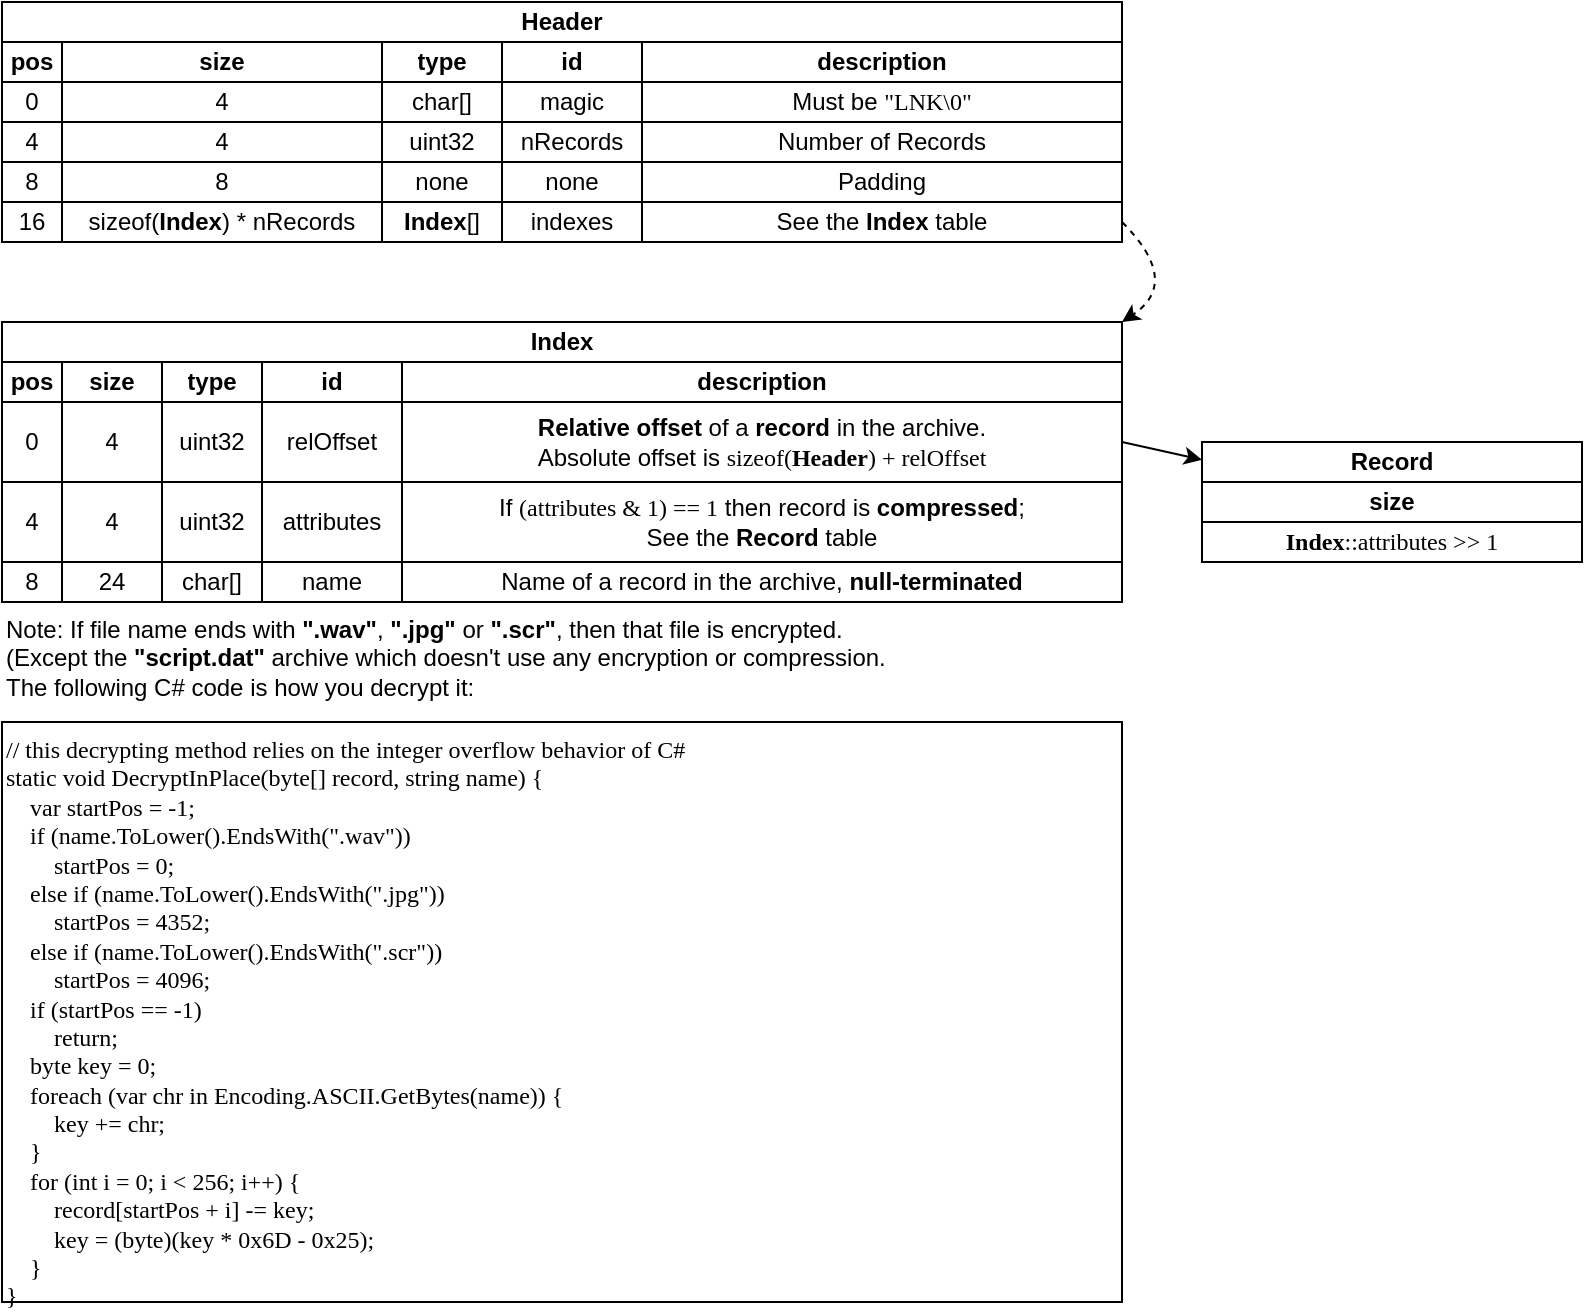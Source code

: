 <mxfile version="14.1.8" type="device" pages="2"><diagram id="5rWs2OSfUWP9XFKWzPRg" name="LNK Format"><mxGraphModel dx="1038" dy="607" grid="1" gridSize="10" guides="1" tooltips="1" connect="1" arrows="1" fold="1" page="1" pageScale="1" pageWidth="850" pageHeight="1100" math="0" shadow="0"><root><mxCell id="xmjIXOsxjr5_nxUYLEE3-0"/><mxCell id="xmjIXOsxjr5_nxUYLEE3-1" parent="xmjIXOsxjr5_nxUYLEE3-0"/><mxCell id="xmjIXOsxjr5_nxUYLEE3-2" value="Index" style="shape=table;html=1;whiteSpace=wrap;startSize=20;container=1;collapsible=0;childLayout=tableLayout;fontStyle=1;align=center;sketch=0;strokeWidth=1;" parent="xmjIXOsxjr5_nxUYLEE3-1" vertex="1"><mxGeometry x="10" y="170" width="560" height="140" as="geometry"/></mxCell><mxCell id="xmjIXOsxjr5_nxUYLEE3-3" value="" style="shape=partialRectangle;html=1;whiteSpace=wrap;collapsible=0;dropTarget=0;pointerEvents=0;fillColor=none;top=0;left=0;bottom=0;right=0;points=[[0,0.5],[1,0.5]];portConstraint=eastwest;" parent="xmjIXOsxjr5_nxUYLEE3-2" vertex="1"><mxGeometry y="20" width="560" height="20" as="geometry"/></mxCell><mxCell id="xmjIXOsxjr5_nxUYLEE3-4" value="pos" style="shape=partialRectangle;html=1;whiteSpace=wrap;connectable=0;fillColor=none;top=0;left=0;bottom=0;right=0;overflow=hidden;fontStyle=1" parent="xmjIXOsxjr5_nxUYLEE3-3" vertex="1"><mxGeometry width="30" height="20" as="geometry"/></mxCell><mxCell id="xmjIXOsxjr5_nxUYLEE3-5" value="size" style="shape=partialRectangle;html=1;whiteSpace=wrap;connectable=0;fillColor=none;top=0;left=0;bottom=0;right=0;overflow=hidden;fontStyle=1" parent="xmjIXOsxjr5_nxUYLEE3-3" vertex="1"><mxGeometry x="30" width="50" height="20" as="geometry"/></mxCell><mxCell id="xmjIXOsxjr5_nxUYLEE3-6" value="type" style="shape=partialRectangle;html=1;whiteSpace=wrap;connectable=0;fillColor=none;top=0;left=0;bottom=0;right=0;overflow=hidden;fontStyle=1" parent="xmjIXOsxjr5_nxUYLEE3-3" vertex="1"><mxGeometry x="80" width="50" height="20" as="geometry"/></mxCell><mxCell id="xmjIXOsxjr5_nxUYLEE3-7" value="id" style="shape=partialRectangle;html=1;whiteSpace=wrap;connectable=0;fillColor=none;top=0;left=0;bottom=0;right=0;overflow=hidden;fontStyle=1" parent="xmjIXOsxjr5_nxUYLEE3-3" vertex="1"><mxGeometry x="130" width="70" height="20" as="geometry"/></mxCell><mxCell id="xmjIXOsxjr5_nxUYLEE3-8" value="description" style="shape=partialRectangle;html=1;whiteSpace=wrap;connectable=0;fillColor=none;top=0;left=0;bottom=0;right=0;overflow=hidden;fontStyle=1" parent="xmjIXOsxjr5_nxUYLEE3-3" vertex="1"><mxGeometry x="200" width="360" height="20" as="geometry"/></mxCell><mxCell id="xmjIXOsxjr5_nxUYLEE3-9" value="" style="shape=partialRectangle;html=1;whiteSpace=wrap;collapsible=0;dropTarget=0;pointerEvents=0;fillColor=none;top=0;left=0;bottom=0;right=0;points=[[0,0.5],[1,0.5]];portConstraint=eastwest;" parent="xmjIXOsxjr5_nxUYLEE3-2" vertex="1"><mxGeometry y="40" width="560" height="40" as="geometry"/></mxCell><mxCell id="xmjIXOsxjr5_nxUYLEE3-10" value="0" style="shape=partialRectangle;html=1;whiteSpace=wrap;connectable=0;fillColor=none;top=0;left=0;bottom=0;right=0;overflow=hidden;" parent="xmjIXOsxjr5_nxUYLEE3-9" vertex="1"><mxGeometry width="30" height="40" as="geometry"/></mxCell><mxCell id="xmjIXOsxjr5_nxUYLEE3-11" value="4" style="shape=partialRectangle;html=1;whiteSpace=wrap;connectable=0;fillColor=none;top=0;left=0;bottom=0;right=0;overflow=hidden;" parent="xmjIXOsxjr5_nxUYLEE3-9" vertex="1"><mxGeometry x="30" width="50" height="40" as="geometry"/></mxCell><mxCell id="xmjIXOsxjr5_nxUYLEE3-12" value="uint32" style="shape=partialRectangle;html=1;whiteSpace=wrap;connectable=0;fillColor=none;top=0;left=0;bottom=0;right=0;overflow=hidden;" parent="xmjIXOsxjr5_nxUYLEE3-9" vertex="1"><mxGeometry x="80" width="50" height="40" as="geometry"/></mxCell><mxCell id="xmjIXOsxjr5_nxUYLEE3-13" value="relOffset" style="shape=partialRectangle;html=1;whiteSpace=wrap;connectable=0;fillColor=none;top=0;left=0;bottom=0;right=0;overflow=hidden;" parent="xmjIXOsxjr5_nxUYLEE3-9" vertex="1"><mxGeometry x="130" width="70" height="40" as="geometry"/></mxCell><mxCell id="xmjIXOsxjr5_nxUYLEE3-14" value="&lt;b&gt;Relative offset&lt;/b&gt; of a &lt;b&gt;record &lt;/b&gt;in the archive.&lt;br&gt;Absolute offset is &lt;font face=&quot;Lucida Console&quot;&gt;sizeof(&lt;b&gt;Header&lt;/b&gt;) + relOffset&lt;/font&gt;" style="shape=partialRectangle;html=1;whiteSpace=wrap;connectable=0;fillColor=none;top=0;left=0;bottom=0;right=0;overflow=hidden;" parent="xmjIXOsxjr5_nxUYLEE3-9" vertex="1"><mxGeometry x="200" width="360" height="40" as="geometry"/></mxCell><mxCell id="xmjIXOsxjr5_nxUYLEE3-15" value="" style="shape=partialRectangle;html=1;whiteSpace=wrap;collapsible=0;dropTarget=0;pointerEvents=0;fillColor=none;top=0;left=0;bottom=0;right=0;points=[[0,0.5],[1,0.5]];portConstraint=eastwest;" parent="xmjIXOsxjr5_nxUYLEE3-2" vertex="1"><mxGeometry y="80" width="560" height="40" as="geometry"/></mxCell><mxCell id="xmjIXOsxjr5_nxUYLEE3-16" value="4" style="shape=partialRectangle;html=1;whiteSpace=wrap;connectable=0;fillColor=none;top=0;left=0;bottom=0;right=0;overflow=hidden;" parent="xmjIXOsxjr5_nxUYLEE3-15" vertex="1"><mxGeometry width="30" height="40" as="geometry"/></mxCell><mxCell id="xmjIXOsxjr5_nxUYLEE3-17" value="4" style="shape=partialRectangle;html=1;whiteSpace=wrap;connectable=0;fillColor=none;top=0;left=0;bottom=0;right=0;overflow=hidden;" parent="xmjIXOsxjr5_nxUYLEE3-15" vertex="1"><mxGeometry x="30" width="50" height="40" as="geometry"/></mxCell><mxCell id="xmjIXOsxjr5_nxUYLEE3-18" value="uint32" style="shape=partialRectangle;html=1;whiteSpace=wrap;connectable=0;fillColor=none;top=0;left=0;bottom=0;right=0;overflow=hidden;" parent="xmjIXOsxjr5_nxUYLEE3-15" vertex="1"><mxGeometry x="80" width="50" height="40" as="geometry"/></mxCell><mxCell id="xmjIXOsxjr5_nxUYLEE3-19" value="attributes" style="shape=partialRectangle;html=1;whiteSpace=wrap;connectable=0;fillColor=none;top=0;left=0;bottom=0;right=0;overflow=hidden;" parent="xmjIXOsxjr5_nxUYLEE3-15" vertex="1"><mxGeometry x="130" width="70" height="40" as="geometry"/></mxCell><mxCell id="xmjIXOsxjr5_nxUYLEE3-20" value="If&amp;nbsp;&lt;font face=&quot;Lucida Console&quot;&gt;(attributes &amp;amp; 1) == 1&lt;/font&gt; then record is &lt;b&gt;compressed&lt;/b&gt;;&lt;br&gt;See the &lt;b&gt;Record &lt;/b&gt;table" style="shape=partialRectangle;html=1;whiteSpace=wrap;connectable=0;fillColor=none;top=0;left=0;bottom=0;right=0;overflow=hidden;" parent="xmjIXOsxjr5_nxUYLEE3-15" vertex="1"><mxGeometry x="200" width="360" height="40" as="geometry"/></mxCell><mxCell id="xmjIXOsxjr5_nxUYLEE3-21" style="shape=partialRectangle;html=1;whiteSpace=wrap;collapsible=0;dropTarget=0;pointerEvents=0;fillColor=none;top=0;left=0;bottom=0;right=0;points=[[0,0.5],[1,0.5]];portConstraint=eastwest;" parent="xmjIXOsxjr5_nxUYLEE3-2" vertex="1"><mxGeometry y="120" width="560" height="20" as="geometry"/></mxCell><mxCell id="xmjIXOsxjr5_nxUYLEE3-22" value="8" style="shape=partialRectangle;html=1;whiteSpace=wrap;connectable=0;fillColor=none;top=0;left=0;bottom=0;right=0;overflow=hidden;" parent="xmjIXOsxjr5_nxUYLEE3-21" vertex="1"><mxGeometry width="30" height="20" as="geometry"/></mxCell><mxCell id="xmjIXOsxjr5_nxUYLEE3-23" value="24" style="shape=partialRectangle;html=1;whiteSpace=wrap;connectable=0;fillColor=none;top=0;left=0;bottom=0;right=0;overflow=hidden;" parent="xmjIXOsxjr5_nxUYLEE3-21" vertex="1"><mxGeometry x="30" width="50" height="20" as="geometry"/></mxCell><mxCell id="xmjIXOsxjr5_nxUYLEE3-24" value="char[]" style="shape=partialRectangle;html=1;whiteSpace=wrap;connectable=0;fillColor=none;top=0;left=0;bottom=0;right=0;overflow=hidden;" parent="xmjIXOsxjr5_nxUYLEE3-21" vertex="1"><mxGeometry x="80" width="50" height="20" as="geometry"/></mxCell><mxCell id="xmjIXOsxjr5_nxUYLEE3-25" value="name" style="shape=partialRectangle;html=1;whiteSpace=wrap;connectable=0;fillColor=none;top=0;left=0;bottom=0;right=0;overflow=hidden;" parent="xmjIXOsxjr5_nxUYLEE3-21" vertex="1"><mxGeometry x="130" width="70" height="20" as="geometry"/></mxCell><mxCell id="xmjIXOsxjr5_nxUYLEE3-26" value="Name of a record in the archive, &lt;b&gt;null-terminated&lt;/b&gt;" style="shape=partialRectangle;html=1;whiteSpace=wrap;connectable=0;fillColor=none;top=0;left=0;bottom=0;right=0;overflow=hidden;" parent="xmjIXOsxjr5_nxUYLEE3-21" vertex="1"><mxGeometry x="200" width="360" height="20" as="geometry"/></mxCell><mxCell id="xmjIXOsxjr5_nxUYLEE3-27" value="Header" style="shape=table;html=1;whiteSpace=wrap;startSize=20;container=1;collapsible=0;childLayout=tableLayout;fontStyle=1;align=center;sketch=0;strokeWidth=1;fillColor=#ffffff;" parent="xmjIXOsxjr5_nxUYLEE3-1" vertex="1"><mxGeometry x="10" y="10" width="560" height="120" as="geometry"/></mxCell><mxCell id="xmjIXOsxjr5_nxUYLEE3-28" style="shape=partialRectangle;html=1;whiteSpace=wrap;collapsible=0;dropTarget=0;pointerEvents=0;fillColor=none;top=0;left=0;bottom=0;right=0;points=[[0,0.5],[1,0.5]];portConstraint=eastwest;fontStyle=0" parent="xmjIXOsxjr5_nxUYLEE3-27" vertex="1"><mxGeometry y="20" width="560" height="20" as="geometry"/></mxCell><mxCell id="xmjIXOsxjr5_nxUYLEE3-29" value="pos" style="shape=partialRectangle;html=1;whiteSpace=wrap;connectable=0;fillColor=none;top=0;left=0;bottom=0;right=0;overflow=hidden;fontStyle=1" parent="xmjIXOsxjr5_nxUYLEE3-28" vertex="1"><mxGeometry width="30" height="20" as="geometry"/></mxCell><mxCell id="xmjIXOsxjr5_nxUYLEE3-30" value="size" style="shape=partialRectangle;html=1;whiteSpace=wrap;connectable=0;fillColor=none;top=0;left=0;bottom=0;right=0;overflow=hidden;fontStyle=1" parent="xmjIXOsxjr5_nxUYLEE3-28" vertex="1"><mxGeometry x="30" width="160" height="20" as="geometry"/></mxCell><mxCell id="xmjIXOsxjr5_nxUYLEE3-31" value="type" style="shape=partialRectangle;html=1;whiteSpace=wrap;connectable=0;fillColor=none;top=0;left=0;bottom=0;right=0;overflow=hidden;fontStyle=1" parent="xmjIXOsxjr5_nxUYLEE3-28" vertex="1"><mxGeometry x="190" width="60" height="20" as="geometry"/></mxCell><mxCell id="xmjIXOsxjr5_nxUYLEE3-32" value="id" style="shape=partialRectangle;html=1;whiteSpace=wrap;connectable=0;fillColor=none;top=0;left=0;bottom=0;right=0;overflow=hidden;fontStyle=1" parent="xmjIXOsxjr5_nxUYLEE3-28" vertex="1"><mxGeometry x="250" width="70" height="20" as="geometry"/></mxCell><mxCell id="xmjIXOsxjr5_nxUYLEE3-33" value="description" style="shape=partialRectangle;html=1;whiteSpace=wrap;connectable=0;fillColor=none;top=0;left=0;bottom=0;right=0;overflow=hidden;fontStyle=1" parent="xmjIXOsxjr5_nxUYLEE3-28" vertex="1"><mxGeometry x="320" width="240" height="20" as="geometry"/></mxCell><mxCell id="xmjIXOsxjr5_nxUYLEE3-34" value="" style="shape=partialRectangle;html=1;whiteSpace=wrap;collapsible=0;dropTarget=0;pointerEvents=0;fillColor=none;top=0;left=0;bottom=0;right=0;points=[[0,0.5],[1,0.5]];portConstraint=eastwest;" parent="xmjIXOsxjr5_nxUYLEE3-27" vertex="1"><mxGeometry y="40" width="560" height="20" as="geometry"/></mxCell><mxCell id="xmjIXOsxjr5_nxUYLEE3-35" value="0" style="shape=partialRectangle;html=1;whiteSpace=wrap;connectable=0;fillColor=none;top=0;left=0;bottom=0;right=0;overflow=hidden;" parent="xmjIXOsxjr5_nxUYLEE3-34" vertex="1"><mxGeometry width="30" height="20" as="geometry"/></mxCell><mxCell id="xmjIXOsxjr5_nxUYLEE3-36" value="4" style="shape=partialRectangle;html=1;whiteSpace=wrap;connectable=0;fillColor=none;top=0;left=0;bottom=0;right=0;overflow=hidden;" parent="xmjIXOsxjr5_nxUYLEE3-34" vertex="1"><mxGeometry x="30" width="160" height="20" as="geometry"/></mxCell><mxCell id="xmjIXOsxjr5_nxUYLEE3-37" value="char[]" style="shape=partialRectangle;html=1;whiteSpace=wrap;connectable=0;fillColor=none;top=0;left=0;bottom=0;right=0;overflow=hidden;" parent="xmjIXOsxjr5_nxUYLEE3-34" vertex="1"><mxGeometry x="190" width="60" height="20" as="geometry"/></mxCell><mxCell id="xmjIXOsxjr5_nxUYLEE3-38" value="magic" style="shape=partialRectangle;html=1;whiteSpace=wrap;connectable=0;fillColor=none;top=0;left=0;bottom=0;right=0;overflow=hidden;" parent="xmjIXOsxjr5_nxUYLEE3-34" vertex="1"><mxGeometry x="250" width="70" height="20" as="geometry"/></mxCell><mxCell id="xmjIXOsxjr5_nxUYLEE3-39" value="Must be &lt;font face=&quot;Lucida Console&quot;&gt;&quot;LNK\0&quot;&lt;/font&gt;" style="shape=partialRectangle;html=1;whiteSpace=wrap;connectable=0;fillColor=none;top=0;left=0;bottom=0;right=0;overflow=hidden;" parent="xmjIXOsxjr5_nxUYLEE3-34" vertex="1"><mxGeometry x="320" width="240" height="20" as="geometry"/></mxCell><mxCell id="xmjIXOsxjr5_nxUYLEE3-40" value="" style="shape=partialRectangle;html=1;whiteSpace=wrap;collapsible=0;dropTarget=0;pointerEvents=0;fillColor=none;top=0;left=0;bottom=0;right=0;points=[[0,0.5],[1,0.5]];portConstraint=eastwest;" parent="xmjIXOsxjr5_nxUYLEE3-27" vertex="1"><mxGeometry y="60" width="560" height="20" as="geometry"/></mxCell><mxCell id="xmjIXOsxjr5_nxUYLEE3-41" value="4" style="shape=partialRectangle;html=1;whiteSpace=wrap;connectable=0;fillColor=none;top=0;left=0;bottom=0;right=0;overflow=hidden;" parent="xmjIXOsxjr5_nxUYLEE3-40" vertex="1"><mxGeometry width="30" height="20" as="geometry"/></mxCell><mxCell id="xmjIXOsxjr5_nxUYLEE3-42" value="4" style="shape=partialRectangle;html=1;whiteSpace=wrap;connectable=0;fillColor=none;top=0;left=0;bottom=0;right=0;overflow=hidden;" parent="xmjIXOsxjr5_nxUYLEE3-40" vertex="1"><mxGeometry x="30" width="160" height="20" as="geometry"/></mxCell><mxCell id="xmjIXOsxjr5_nxUYLEE3-43" value="uint32" style="shape=partialRectangle;html=1;whiteSpace=wrap;connectable=0;fillColor=none;top=0;left=0;bottom=0;right=0;overflow=hidden;" parent="xmjIXOsxjr5_nxUYLEE3-40" vertex="1"><mxGeometry x="190" width="60" height="20" as="geometry"/></mxCell><mxCell id="xmjIXOsxjr5_nxUYLEE3-44" value="nRecords" style="shape=partialRectangle;html=1;whiteSpace=wrap;connectable=0;fillColor=none;top=0;left=0;bottom=0;right=0;overflow=hidden;" parent="xmjIXOsxjr5_nxUYLEE3-40" vertex="1"><mxGeometry x="250" width="70" height="20" as="geometry"/></mxCell><mxCell id="xmjIXOsxjr5_nxUYLEE3-45" value="Number of Records" style="shape=partialRectangle;html=1;whiteSpace=wrap;connectable=0;fillColor=none;top=0;left=0;bottom=0;right=0;overflow=hidden;" parent="xmjIXOsxjr5_nxUYLEE3-40" vertex="1"><mxGeometry x="320" width="240" height="20" as="geometry"/></mxCell><mxCell id="xmjIXOsxjr5_nxUYLEE3-46" value="" style="shape=partialRectangle;html=1;whiteSpace=wrap;collapsible=0;dropTarget=0;pointerEvents=0;fillColor=none;top=0;left=0;bottom=0;right=0;points=[[0,0.5],[1,0.5]];portConstraint=eastwest;" parent="xmjIXOsxjr5_nxUYLEE3-27" vertex="1"><mxGeometry y="80" width="560" height="20" as="geometry"/></mxCell><mxCell id="xmjIXOsxjr5_nxUYLEE3-47" value="8" style="shape=partialRectangle;html=1;whiteSpace=wrap;connectable=0;fillColor=none;top=0;left=0;bottom=0;right=0;overflow=hidden;" parent="xmjIXOsxjr5_nxUYLEE3-46" vertex="1"><mxGeometry width="30" height="20" as="geometry"/></mxCell><mxCell id="xmjIXOsxjr5_nxUYLEE3-48" value="8" style="shape=partialRectangle;html=1;whiteSpace=wrap;connectable=0;fillColor=none;top=0;left=0;bottom=0;right=0;overflow=hidden;" parent="xmjIXOsxjr5_nxUYLEE3-46" vertex="1"><mxGeometry x="30" width="160" height="20" as="geometry"/></mxCell><mxCell id="xmjIXOsxjr5_nxUYLEE3-49" value="none" style="shape=partialRectangle;html=1;whiteSpace=wrap;connectable=0;fillColor=none;top=0;left=0;bottom=0;right=0;overflow=hidden;" parent="xmjIXOsxjr5_nxUYLEE3-46" vertex="1"><mxGeometry x="190" width="60" height="20" as="geometry"/></mxCell><mxCell id="xmjIXOsxjr5_nxUYLEE3-50" value="none" style="shape=partialRectangle;html=1;whiteSpace=wrap;connectable=0;fillColor=none;top=0;left=0;bottom=0;right=0;overflow=hidden;" parent="xmjIXOsxjr5_nxUYLEE3-46" vertex="1"><mxGeometry x="250" width="70" height="20" as="geometry"/></mxCell><mxCell id="xmjIXOsxjr5_nxUYLEE3-51" value="Padding" style="shape=partialRectangle;html=1;whiteSpace=wrap;connectable=0;fillColor=none;top=0;left=0;bottom=0;right=0;overflow=hidden;" parent="xmjIXOsxjr5_nxUYLEE3-46" vertex="1"><mxGeometry x="320" width="240" height="20" as="geometry"/></mxCell><mxCell id="xmjIXOsxjr5_nxUYLEE3-52" style="shape=partialRectangle;html=1;whiteSpace=wrap;collapsible=0;dropTarget=0;pointerEvents=0;fillColor=none;top=0;left=0;bottom=0;right=0;points=[[0,0.5],[1,0.5]];portConstraint=eastwest;" parent="xmjIXOsxjr5_nxUYLEE3-27" vertex="1"><mxGeometry y="100" width="560" height="20" as="geometry"/></mxCell><mxCell id="xmjIXOsxjr5_nxUYLEE3-53" value="16" style="shape=partialRectangle;html=1;whiteSpace=wrap;connectable=0;fillColor=none;top=0;left=0;bottom=0;right=0;overflow=hidden;" parent="xmjIXOsxjr5_nxUYLEE3-52" vertex="1"><mxGeometry width="30" height="20" as="geometry"/></mxCell><mxCell id="xmjIXOsxjr5_nxUYLEE3-54" value="sizeof(&lt;b&gt;Index&lt;/b&gt;) * nRecords" style="shape=partialRectangle;html=1;whiteSpace=wrap;connectable=0;fillColor=none;top=0;left=0;bottom=0;right=0;overflow=hidden;" parent="xmjIXOsxjr5_nxUYLEE3-52" vertex="1"><mxGeometry x="30" width="160" height="20" as="geometry"/></mxCell><mxCell id="xmjIXOsxjr5_nxUYLEE3-55" value="&lt;b&gt;Index&lt;/b&gt;[]" style="shape=partialRectangle;html=1;whiteSpace=wrap;connectable=0;fillColor=none;top=0;left=0;bottom=0;right=0;overflow=hidden;" parent="xmjIXOsxjr5_nxUYLEE3-52" vertex="1"><mxGeometry x="190" width="60" height="20" as="geometry"/></mxCell><mxCell id="xmjIXOsxjr5_nxUYLEE3-56" value="indexes" style="shape=partialRectangle;html=1;whiteSpace=wrap;connectable=0;fillColor=none;top=0;left=0;bottom=0;right=0;overflow=hidden;" parent="xmjIXOsxjr5_nxUYLEE3-52" vertex="1"><mxGeometry x="250" width="70" height="20" as="geometry"/></mxCell><mxCell id="xmjIXOsxjr5_nxUYLEE3-57" value="See the &lt;b&gt;Index &lt;/b&gt;table" style="shape=partialRectangle;html=1;whiteSpace=wrap;connectable=0;fillColor=none;top=0;left=0;bottom=0;right=0;overflow=hidden;" parent="xmjIXOsxjr5_nxUYLEE3-52" vertex="1"><mxGeometry x="320" width="240" height="20" as="geometry"/></mxCell><mxCell id="xmjIXOsxjr5_nxUYLEE3-58" value="&lt;div&gt;// this decrypting method relies on the integer overflow behavior of C#&lt;/div&gt;&lt;div&gt;static void DecryptInPlace(byte[] record, string name) {&lt;/div&gt;&lt;div&gt;&amp;nbsp; &amp;nbsp; var startPos = -1;&lt;/div&gt;&lt;div&gt;&amp;nbsp; &amp;nbsp; if (name.ToLower().EndsWith(&quot;.wav&quot;))&lt;/div&gt;&lt;div&gt;&amp;nbsp; &amp;nbsp; &amp;nbsp; &amp;nbsp; startPos&amp;nbsp;= 0;&lt;/div&gt;&lt;div&gt;&amp;nbsp; &amp;nbsp; else if (name.ToLower().EndsWith(&quot;.jpg&quot;))&lt;/div&gt;&lt;div&gt;&amp;nbsp; &amp;nbsp; &amp;nbsp; &amp;nbsp; startPos&amp;nbsp;= 4352;&lt;/div&gt;&lt;div&gt;&amp;nbsp; &amp;nbsp; else if (name.ToLower().EndsWith(&quot;.scr&quot;))&lt;/div&gt;&lt;div&gt;&amp;nbsp; &amp;nbsp; &amp;nbsp; &amp;nbsp; startPos&amp;nbsp;= 4096;&lt;/div&gt;&lt;div&gt;&amp;nbsp; &amp;nbsp; if (startPos == -1)&lt;/div&gt;&lt;div&gt;&amp;nbsp; &amp;nbsp; &amp;nbsp; &amp;nbsp; return;&lt;/div&gt;&lt;div&gt;&amp;nbsp; &amp;nbsp; byte key = 0;&lt;/div&gt;&lt;div&gt;&amp;nbsp; &amp;nbsp; foreach (var chr in Encoding.ASCII.GetBytes(name)) {&lt;/div&gt;&lt;div&gt;&amp;nbsp; &amp;nbsp; &amp;nbsp; &amp;nbsp; key += chr;&lt;/div&gt;&lt;div&gt;&amp;nbsp; &amp;nbsp; }&lt;/div&gt;&lt;div&gt;&amp;nbsp; &amp;nbsp; for (int i = 0; i &amp;lt; 256; i++) {&lt;/div&gt;&lt;div&gt;&amp;nbsp; &amp;nbsp; &amp;nbsp; &amp;nbsp; record[startPos + i] -= key;&lt;/div&gt;&lt;div&gt;&amp;nbsp; &amp;nbsp; &amp;nbsp; &amp;nbsp; key = (byte)(key * 0x6D - 0x25);&lt;/div&gt;&lt;div&gt;&amp;nbsp; &amp;nbsp; }&lt;/div&gt;&lt;div&gt;}&lt;/div&gt;" style="rounded=0;whiteSpace=wrap;html=1;sketch=0;strokeWidth=1;fillColor=#ffffff;align=left;fontFamily=Lucida Console;verticalAlign=top;" parent="xmjIXOsxjr5_nxUYLEE3-1" vertex="1"><mxGeometry x="10" y="370" width="560" height="290" as="geometry"/></mxCell><mxCell id="xmjIXOsxjr5_nxUYLEE3-59" value="&lt;div&gt;&lt;span style=&quot;font-weight: normal&quot;&gt;Note: If file name ends with &lt;/span&gt;&quot;.wav&quot;&lt;span style=&quot;font-weight: normal&quot;&gt;, &lt;/span&gt;&quot;.jpg&quot;&lt;span style=&quot;font-weight: normal&quot;&gt; or &lt;/span&gt;&quot;.scr&quot;&lt;span style=&quot;font-weight: normal&quot;&gt;, then that file is encrypted.&amp;nbsp;&lt;/span&gt;&lt;/div&gt;&lt;div&gt;&lt;span style=&quot;font-weight: normal&quot;&gt;(Except the &lt;/span&gt;&quot;script.dat&quot;&lt;span style=&quot;font-weight: normal&quot;&gt; archive which doesn't use any encryption or compression.&lt;/span&gt;&lt;/div&gt;&lt;div&gt;&lt;span style=&quot;font-weight: normal&quot;&gt;The following C# code is how you decrypt it:&lt;/span&gt;&lt;/div&gt;" style="text;html=1;strokeColor=none;fillColor=none;align=left;verticalAlign=top;whiteSpace=wrap;rounded=0;sketch=0;fontStyle=1;labelBackgroundColor=none;" parent="xmjIXOsxjr5_nxUYLEE3-1" vertex="1"><mxGeometry x="10" y="310" width="560" height="60" as="geometry"/></mxCell><mxCell id="xmjIXOsxjr5_nxUYLEE3-60" value="&lt;font face=&quot;Helvetica&quot;&gt;Record&lt;/font&gt;" style="shape=table;html=1;whiteSpace=wrap;startSize=20;container=1;collapsible=0;childLayout=tableLayout;fontStyle=1;align=center;labelBackgroundColor=none;fontFamily=Lucida Console;fontColor=#000000;" parent="xmjIXOsxjr5_nxUYLEE3-1" vertex="1"><mxGeometry x="610" y="230" width="190" height="60" as="geometry"/></mxCell><mxCell id="xmjIXOsxjr5_nxUYLEE3-61" value="" style="shape=partialRectangle;html=1;whiteSpace=wrap;collapsible=0;dropTarget=0;pointerEvents=0;fillColor=none;top=0;left=0;bottom=0;right=0;points=[[0,0.5],[1,0.5]];portConstraint=eastwest;" parent="xmjIXOsxjr5_nxUYLEE3-60" vertex="1"><mxGeometry y="20" width="190" height="20" as="geometry"/></mxCell><mxCell id="xmjIXOsxjr5_nxUYLEE3-62" value="size" style="shape=partialRectangle;html=1;whiteSpace=wrap;connectable=0;fillColor=none;top=0;left=0;bottom=0;right=0;overflow=hidden;fontStyle=1" parent="xmjIXOsxjr5_nxUYLEE3-61" vertex="1"><mxGeometry width="190" height="20" as="geometry"/></mxCell><mxCell id="xmjIXOsxjr5_nxUYLEE3-63" style="shape=partialRectangle;html=1;whiteSpace=wrap;collapsible=0;dropTarget=0;pointerEvents=0;fillColor=none;top=0;left=0;bottom=0;right=0;points=[[0,0.5],[1,0.5]];portConstraint=eastwest;" parent="xmjIXOsxjr5_nxUYLEE3-60" vertex="1"><mxGeometry y="40" width="190" height="20" as="geometry"/></mxCell><mxCell id="xmjIXOsxjr5_nxUYLEE3-64" value="&lt;font face=&quot;Lucida Console&quot;&gt;&lt;b&gt;Index&lt;/b&gt;::attributes &amp;gt;&amp;gt; 1&lt;/font&gt;" style="shape=partialRectangle;html=1;whiteSpace=wrap;connectable=0;fillColor=none;top=0;left=0;bottom=0;right=0;overflow=hidden;" parent="xmjIXOsxjr5_nxUYLEE3-63" vertex="1"><mxGeometry width="190" height="20" as="geometry"/></mxCell><mxCell id="xmjIXOsxjr5_nxUYLEE3-65" value="" style="endArrow=classic;html=1;fontFamily=Lucida Console;fontColor=#000000;exitX=1;exitY=0.5;exitDx=0;exitDy=0;" parent="xmjIXOsxjr5_nxUYLEE3-1" source="xmjIXOsxjr5_nxUYLEE3-9" target="xmjIXOsxjr5_nxUYLEE3-60" edge="1"><mxGeometry width="50" height="50" relative="1" as="geometry"><mxPoint x="630" y="260" as="sourcePoint"/><mxPoint x="680" y="210" as="targetPoint"/></mxGeometry></mxCell><mxCell id="xmjIXOsxjr5_nxUYLEE3-66" value="" style="endArrow=classic;html=1;fontFamily=Lucida Console;fontColor=#000000;exitX=1;exitY=0.5;exitDx=0;exitDy=0;curved=1;entryX=1;entryY=0;entryDx=0;entryDy=0;dashed=1;" parent="xmjIXOsxjr5_nxUYLEE3-1" source="xmjIXOsxjr5_nxUYLEE3-52" target="xmjIXOsxjr5_nxUYLEE3-2" edge="1"><mxGeometry width="50" height="50" relative="1" as="geometry"><mxPoint x="720" y="160" as="sourcePoint"/><mxPoint x="660" y="190" as="targetPoint"/><Array as="points"><mxPoint x="600" y="150"/></Array></mxGeometry></mxCell></root></mxGraphModel></diagram><diagram id="yJs2te0wod7aS714ZIAh" name="SC3 Format"><mxGraphModel dx="1038" dy="607" grid="1" gridSize="10" guides="0" tooltips="1" connect="1" arrows="1" fold="1" page="1" pageScale="1" pageWidth="850" pageHeight="1100" math="0" shadow="0"><root><mxCell id="0"/><mxCell id="1" parent="0"/><mxCell id="JQMVxRI4an3nwwiUeChY-80" value="Header" style="shape=table;html=1;whiteSpace=wrap;startSize=20;container=1;collapsible=0;childLayout=tableLayout;fontStyle=1;align=center;sketch=0;strokeWidth=1;fillColor=#ffffff;" parent="1" vertex="1"><mxGeometry x="10" y="10" width="630" height="120" as="geometry"/></mxCell><mxCell id="JQMVxRI4an3nwwiUeChY-106" style="shape=partialRectangle;html=1;whiteSpace=wrap;collapsible=0;dropTarget=0;pointerEvents=0;fillColor=none;top=0;left=0;bottom=0;right=0;points=[[0,0.5],[1,0.5]];portConstraint=eastwest;fontStyle=0" parent="JQMVxRI4an3nwwiUeChY-80" vertex="1"><mxGeometry y="20" width="630" height="20" as="geometry"/></mxCell><mxCell id="JQMVxRI4an3nwwiUeChY-107" value="pos" style="shape=partialRectangle;html=1;whiteSpace=wrap;connectable=0;fillColor=none;top=0;left=0;bottom=0;right=0;overflow=hidden;fontStyle=1" parent="JQMVxRI4an3nwwiUeChY-106" vertex="1"><mxGeometry width="30" height="20" as="geometry"/></mxCell><mxCell id="JQMVxRI4an3nwwiUeChY-108" value="size" style="shape=partialRectangle;html=1;whiteSpace=wrap;connectable=0;fillColor=none;top=0;left=0;bottom=0;right=0;overflow=hidden;fontStyle=1" parent="JQMVxRI4an3nwwiUeChY-106" vertex="1"><mxGeometry x="30" width="160" height="20" as="geometry"/></mxCell><mxCell id="JQMVxRI4an3nwwiUeChY-109" value="type" style="shape=partialRectangle;html=1;whiteSpace=wrap;connectable=0;fillColor=none;top=0;left=0;bottom=0;right=0;overflow=hidden;fontStyle=1" parent="JQMVxRI4an3nwwiUeChY-106" vertex="1"><mxGeometry x="190" width="90" height="20" as="geometry"/></mxCell><mxCell id="JQMVxRI4an3nwwiUeChY-110" value="id" style="shape=partialRectangle;html=1;whiteSpace=wrap;connectable=0;fillColor=none;top=0;left=0;bottom=0;right=0;overflow=hidden;fontStyle=1" parent="JQMVxRI4an3nwwiUeChY-106" vertex="1"><mxGeometry x="280" width="150" height="20" as="geometry"/></mxCell><mxCell id="JQMVxRI4an3nwwiUeChY-111" value="description" style="shape=partialRectangle;html=1;whiteSpace=wrap;connectable=0;fillColor=none;top=0;left=0;bottom=0;right=0;overflow=hidden;fontStyle=1" parent="JQMVxRI4an3nwwiUeChY-106" vertex="1"><mxGeometry x="430" width="200" height="20" as="geometry"/></mxCell><mxCell id="JQMVxRI4an3nwwiUeChY-81" value="" style="shape=partialRectangle;html=1;whiteSpace=wrap;collapsible=0;dropTarget=0;pointerEvents=0;fillColor=none;top=0;left=0;bottom=0;right=0;points=[[0,0.5],[1,0.5]];portConstraint=eastwest;" parent="JQMVxRI4an3nwwiUeChY-80" vertex="1"><mxGeometry y="40" width="630" height="20" as="geometry"/></mxCell><mxCell id="JQMVxRI4an3nwwiUeChY-82" value="0" style="shape=partialRectangle;html=1;whiteSpace=wrap;connectable=0;fillColor=none;top=0;left=0;bottom=0;right=0;overflow=hidden;" parent="JQMVxRI4an3nwwiUeChY-81" vertex="1"><mxGeometry width="30" height="20" as="geometry"/></mxCell><mxCell id="JQMVxRI4an3nwwiUeChY-83" value="4" style="shape=partialRectangle;html=1;whiteSpace=wrap;connectable=0;fillColor=none;top=0;left=0;bottom=0;right=0;overflow=hidden;" parent="JQMVxRI4an3nwwiUeChY-81" vertex="1"><mxGeometry x="30" width="160" height="20" as="geometry"/></mxCell><mxCell id="JQMVxRI4an3nwwiUeChY-84" value="char[]" style="shape=partialRectangle;html=1;whiteSpace=wrap;connectable=0;fillColor=none;top=0;left=0;bottom=0;right=0;overflow=hidden;" parent="JQMVxRI4an3nwwiUeChY-81" vertex="1"><mxGeometry x="190" width="90" height="20" as="geometry"/></mxCell><mxCell id="JQMVxRI4an3nwwiUeChY-96" value="magic" style="shape=partialRectangle;html=1;whiteSpace=wrap;connectable=0;fillColor=none;top=0;left=0;bottom=0;right=0;overflow=hidden;" parent="JQMVxRI4an3nwwiUeChY-81" vertex="1"><mxGeometry x="280" width="150" height="20" as="geometry"/></mxCell><mxCell id="JQMVxRI4an3nwwiUeChY-93" value="Must be &lt;font face=&quot;Lucida Console&quot;&gt;&quot;SC3\0&quot;&lt;/font&gt;" style="shape=partialRectangle;html=1;whiteSpace=wrap;connectable=0;fillColor=none;top=0;left=0;bottom=0;right=0;overflow=hidden;" parent="JQMVxRI4an3nwwiUeChY-81" vertex="1"><mxGeometry x="430" width="200" height="20" as="geometry"/></mxCell><mxCell id="JQMVxRI4an3nwwiUeChY-85" value="" style="shape=partialRectangle;html=1;whiteSpace=wrap;collapsible=0;dropTarget=0;pointerEvents=0;fillColor=none;top=0;left=0;bottom=0;right=0;points=[[0,0.5],[1,0.5]];portConstraint=eastwest;" parent="JQMVxRI4an3nwwiUeChY-80" vertex="1"><mxGeometry y="60" width="630" height="20" as="geometry"/></mxCell><mxCell id="JQMVxRI4an3nwwiUeChY-86" value="4" style="shape=partialRectangle;html=1;whiteSpace=wrap;connectable=0;fillColor=none;top=0;left=0;bottom=0;right=0;overflow=hidden;" parent="JQMVxRI4an3nwwiUeChY-85" vertex="1"><mxGeometry width="30" height="20" as="geometry"/></mxCell><mxCell id="JQMVxRI4an3nwwiUeChY-87" value="4" style="shape=partialRectangle;html=1;whiteSpace=wrap;connectable=0;fillColor=none;top=0;left=0;bottom=0;right=0;overflow=hidden;" parent="JQMVxRI4an3nwwiUeChY-85" vertex="1"><mxGeometry x="30" width="160" height="20" as="geometry"/></mxCell><mxCell id="JQMVxRI4an3nwwiUeChY-88" value="uint32" style="shape=partialRectangle;html=1;whiteSpace=wrap;connectable=0;fillColor=none;top=0;left=0;bottom=0;right=0;overflow=hidden;" parent="JQMVxRI4an3nwwiUeChY-85" vertex="1"><mxGeometry x="190" width="90" height="20" as="geometry"/></mxCell><mxCell id="JQMVxRI4an3nwwiUeChY-97" value="dialogIndexesOffset" style="shape=partialRectangle;html=1;whiteSpace=wrap;connectable=0;fillColor=none;top=0;left=0;bottom=0;right=0;overflow=hidden;" parent="JQMVxRI4an3nwwiUeChY-85" vertex="1"><mxGeometry x="280" width="150" height="20" as="geometry"/></mxCell><mxCell id="JQMVxRI4an3nwwiUeChY-94" value="Offset to the dialog indexes" style="shape=partialRectangle;html=1;whiteSpace=wrap;connectable=0;fillColor=none;top=0;left=0;bottom=0;right=0;overflow=hidden;" parent="JQMVxRI4an3nwwiUeChY-85" vertex="1"><mxGeometry x="430" width="200" height="20" as="geometry"/></mxCell><mxCell id="JQMVxRI4an3nwwiUeChY-89" value="" style="shape=partialRectangle;html=1;whiteSpace=wrap;collapsible=0;dropTarget=0;pointerEvents=0;fillColor=none;top=0;left=0;bottom=0;right=0;points=[[0,0.5],[1,0.5]];portConstraint=eastwest;" parent="JQMVxRI4an3nwwiUeChY-80" vertex="1"><mxGeometry y="80" width="630" height="20" as="geometry"/></mxCell><mxCell id="JQMVxRI4an3nwwiUeChY-90" value="8" style="shape=partialRectangle;html=1;whiteSpace=wrap;connectable=0;fillColor=none;top=0;left=0;bottom=0;right=0;overflow=hidden;" parent="JQMVxRI4an3nwwiUeChY-89" vertex="1"><mxGeometry width="30" height="20" as="geometry"/></mxCell><mxCell id="JQMVxRI4an3nwwiUeChY-91" value="4" style="shape=partialRectangle;html=1;whiteSpace=wrap;connectable=0;fillColor=none;top=0;left=0;bottom=0;right=0;overflow=hidden;" parent="JQMVxRI4an3nwwiUeChY-89" vertex="1"><mxGeometry x="30" width="160" height="20" as="geometry"/></mxCell><mxCell id="JQMVxRI4an3nwwiUeChY-92" value="uint32" style="shape=partialRectangle;html=1;whiteSpace=wrap;connectable=0;fillColor=none;top=0;left=0;bottom=0;right=0;overflow=hidden;" parent="JQMVxRI4an3nwwiUeChY-89" vertex="1"><mxGeometry x="190" width="90" height="20" as="geometry"/></mxCell><mxCell id="JQMVxRI4an3nwwiUeChY-98" value="backgroundIndexesOffset" style="shape=partialRectangle;html=1;whiteSpace=wrap;connectable=0;fillColor=none;top=0;left=0;bottom=0;right=0;overflow=hidden;" parent="JQMVxRI4an3nwwiUeChY-89" vertex="1"><mxGeometry x="280" width="150" height="20" as="geometry"/></mxCell><mxCell id="JQMVxRI4an3nwwiUeChY-95" value="Offset to the background indexes" style="shape=partialRectangle;html=1;whiteSpace=wrap;connectable=0;fillColor=none;top=0;left=0;bottom=0;right=0;overflow=hidden;" parent="JQMVxRI4an3nwwiUeChY-89" vertex="1"><mxGeometry x="430" width="200" height="20" as="geometry"/></mxCell><mxCell id="JQMVxRI4an3nwwiUeChY-99" style="shape=partialRectangle;html=1;whiteSpace=wrap;collapsible=0;dropTarget=0;pointerEvents=0;fillColor=none;top=0;left=0;bottom=0;right=0;points=[[0,0.5],[1,0.5]];portConstraint=eastwest;" parent="JQMVxRI4an3nwwiUeChY-80" vertex="1"><mxGeometry y="100" width="630" height="20" as="geometry"/></mxCell><mxCell id="JQMVxRI4an3nwwiUeChY-100" value="12" style="shape=partialRectangle;html=1;whiteSpace=wrap;connectable=0;fillColor=none;top=0;left=0;bottom=0;right=0;overflow=hidden;" parent="JQMVxRI4an3nwwiUeChY-99" vertex="1"><mxGeometry width="30" height="20" as="geometry"/></mxCell><mxCell id="JQMVxRI4an3nwwiUeChY-101" value="jumpIndexes[0] - 12" style="shape=partialRectangle;html=1;whiteSpace=wrap;connectable=0;fillColor=none;top=0;left=0;bottom=0;right=0;overflow=hidden;fontFamily=Lucida Console;" parent="JQMVxRI4an3nwwiUeChY-99" vertex="1"><mxGeometry x="30" width="160" height="20" as="geometry"/></mxCell><mxCell id="JQMVxRI4an3nwwiUeChY-102" value="&lt;b&gt;JumpIndex&lt;/b&gt;[]" style="shape=partialRectangle;html=1;whiteSpace=wrap;connectable=0;fillColor=none;top=0;left=0;bottom=0;right=0;overflow=hidden;" parent="JQMVxRI4an3nwwiUeChY-99" vertex="1"><mxGeometry x="190" width="90" height="20" as="geometry"/></mxCell><mxCell id="JQMVxRI4an3nwwiUeChY-103" value="jumpIndexes" style="shape=partialRectangle;html=1;whiteSpace=wrap;connectable=0;fillColor=none;top=0;left=0;bottom=0;right=0;overflow=hidden;" parent="JQMVxRI4an3nwwiUeChY-99" vertex="1"><mxGeometry x="280" width="150" height="20" as="geometry"/></mxCell><mxCell id="JQMVxRI4an3nwwiUeChY-104" value="See the &lt;b&gt;JumpIndex&amp;nbsp;&lt;/b&gt;table" style="shape=partialRectangle;html=1;whiteSpace=wrap;connectable=0;fillColor=none;top=0;left=0;bottom=0;right=0;overflow=hidden;" parent="JQMVxRI4an3nwwiUeChY-99" vertex="1"><mxGeometry x="430" width="200" height="20" as="geometry"/></mxCell><mxCell id="yTiQ-wn6Si1UZ4W-yZud-2" value="JumpIndex" style="shape=table;html=1;whiteSpace=wrap;startSize=20;container=1;collapsible=0;childLayout=tableLayout;fontStyle=1;align=center;sketch=0;strokeWidth=1;" parent="1" vertex="1"><mxGeometry x="10" y="160" width="680" height="60" as="geometry"/></mxCell><mxCell id="yTiQ-wn6Si1UZ4W-yZud-3" value="" style="shape=partialRectangle;html=1;whiteSpace=wrap;collapsible=0;dropTarget=0;pointerEvents=0;fillColor=none;top=0;left=0;bottom=0;right=0;points=[[0,0.5],[1,0.5]];portConstraint=eastwest;" parent="yTiQ-wn6Si1UZ4W-yZud-2" vertex="1"><mxGeometry y="20" width="680" height="20" as="geometry"/></mxCell><mxCell id="yTiQ-wn6Si1UZ4W-yZud-5" value="size" style="shape=partialRectangle;html=1;whiteSpace=wrap;connectable=0;fillColor=none;top=0;left=0;bottom=0;right=0;overflow=hidden;fontStyle=1" parent="yTiQ-wn6Si1UZ4W-yZud-3" vertex="1"><mxGeometry width="50" height="20" as="geometry"/></mxCell><mxCell id="yTiQ-wn6Si1UZ4W-yZud-6" value="type" style="shape=partialRectangle;html=1;whiteSpace=wrap;connectable=0;fillColor=none;top=0;left=0;bottom=0;right=0;overflow=hidden;fontStyle=1" parent="yTiQ-wn6Si1UZ4W-yZud-3" vertex="1"><mxGeometry x="50" width="50" height="20" as="geometry"/></mxCell><mxCell id="yTiQ-wn6Si1UZ4W-yZud-7" value="id" style="shape=partialRectangle;html=1;whiteSpace=wrap;connectable=0;fillColor=none;top=0;left=0;bottom=0;right=0;overflow=hidden;fontStyle=1" parent="yTiQ-wn6Si1UZ4W-yZud-3" vertex="1"><mxGeometry x="100" width="70" height="20" as="geometry"/></mxCell><mxCell id="yTiQ-wn6Si1UZ4W-yZud-8" value="description" style="shape=partialRectangle;html=1;whiteSpace=wrap;connectable=0;fillColor=none;top=0;left=0;bottom=0;right=0;overflow=hidden;fontStyle=1" parent="yTiQ-wn6Si1UZ4W-yZud-3" vertex="1"><mxGeometry x="170" width="510" height="20" as="geometry"/></mxCell><mxCell id="yTiQ-wn6Si1UZ4W-yZud-9" value="" style="shape=partialRectangle;html=1;whiteSpace=wrap;collapsible=0;dropTarget=0;pointerEvents=0;fillColor=none;top=0;left=0;bottom=0;right=0;points=[[0,0.5],[1,0.5]];portConstraint=eastwest;" parent="yTiQ-wn6Si1UZ4W-yZud-2" vertex="1"><mxGeometry y="40" width="680" height="20" as="geometry"/></mxCell><mxCell id="yTiQ-wn6Si1UZ4W-yZud-11" value="4" style="shape=partialRectangle;html=1;whiteSpace=wrap;connectable=0;fillColor=none;top=0;left=0;bottom=0;right=0;overflow=hidden;" parent="yTiQ-wn6Si1UZ4W-yZud-9" vertex="1"><mxGeometry width="50" height="20" as="geometry"/></mxCell><mxCell id="yTiQ-wn6Si1UZ4W-yZud-12" value="uint32" style="shape=partialRectangle;html=1;whiteSpace=wrap;connectable=0;fillColor=none;top=0;left=0;bottom=0;right=0;overflow=hidden;" parent="yTiQ-wn6Si1UZ4W-yZud-9" vertex="1"><mxGeometry x="50" width="50" height="20" as="geometry"/></mxCell><mxCell id="yTiQ-wn6Si1UZ4W-yZud-13" value="jumpOffset" style="shape=partialRectangle;html=1;whiteSpace=wrap;connectable=0;fillColor=none;top=0;left=0;bottom=0;right=0;overflow=hidden;" parent="yTiQ-wn6Si1UZ4W-yZud-9" vertex="1"><mxGeometry x="100" width="70" height="20" as="geometry"/></mxCell><mxCell id="yTiQ-wn6Si1UZ4W-yZud-14" value="This is part of the &quot;label system&quot; that the game uses in every jump commands in the script." style="shape=partialRectangle;html=1;whiteSpace=wrap;connectable=0;fillColor=none;top=0;left=0;bottom=0;right=0;overflow=hidden;" parent="yTiQ-wn6Si1UZ4W-yZud-9" vertex="1"><mxGeometry x="170" width="510" height="20" as="geometry"/></mxCell><mxCell id="yTiQ-wn6Si1UZ4W-yZud-27" value="" style="endArrow=classic;html=1;exitX=1;exitY=0.5;exitDx=0;exitDy=0;curved=1;entryX=1;entryY=0;entryDx=0;entryDy=0;dashed=1;" parent="1" source="JQMVxRI4an3nwwiUeChY-99" target="yTiQ-wn6Si1UZ4W-yZud-2" edge="1"><mxGeometry width="50" height="50" relative="1" as="geometry"><mxPoint x="730" y="160" as="sourcePoint"/><mxPoint x="780" y="110" as="targetPoint"/><Array as="points"><mxPoint x="720" y="120"/><mxPoint x="740" y="150"/></Array></mxGeometry></mxCell><mxCell id="yTiQ-wn6Si1UZ4W-yZud-28" value="DialogIndexes" style="shape=table;html=1;whiteSpace=wrap;startSize=20;container=1;collapsible=0;childLayout=tableLayout;fontStyle=1;align=center;sketch=0;strokeWidth=1;" parent="1" vertex="1"><mxGeometry x="10" y="340" width="680" height="80" as="geometry"/></mxCell><mxCell id="yTiQ-wn6Si1UZ4W-yZud-29" value="" style="shape=partialRectangle;html=1;whiteSpace=wrap;collapsible=0;dropTarget=0;pointerEvents=0;fillColor=none;top=0;left=0;bottom=0;right=0;points=[[0,0.5],[1,0.5]];portConstraint=eastwest;" parent="yTiQ-wn6Si1UZ4W-yZud-28" vertex="1"><mxGeometry y="20" width="680" height="20" as="geometry"/></mxCell><mxCell id="yTiQ-wn6Si1UZ4W-yZud-30" value="size" style="shape=partialRectangle;html=1;whiteSpace=wrap;connectable=0;fillColor=none;top=0;left=0;bottom=0;right=0;overflow=hidden;fontStyle=1" parent="yTiQ-wn6Si1UZ4W-yZud-29" vertex="1"><mxGeometry width="180" height="20" as="geometry"/></mxCell><mxCell id="yTiQ-wn6Si1UZ4W-yZud-31" value="type" style="shape=partialRectangle;html=1;whiteSpace=wrap;connectable=0;fillColor=none;top=0;left=0;bottom=0;right=0;overflow=hidden;fontStyle=1" parent="yTiQ-wn6Si1UZ4W-yZud-29" vertex="1"><mxGeometry x="180" width="90" height="20" as="geometry"/></mxCell><mxCell id="yTiQ-wn6Si1UZ4W-yZud-32" value="id" style="shape=partialRectangle;html=1;whiteSpace=wrap;connectable=0;fillColor=none;top=0;left=0;bottom=0;right=0;overflow=hidden;fontStyle=1" parent="yTiQ-wn6Si1UZ4W-yZud-29" vertex="1"><mxGeometry x="270" width="90" height="20" as="geometry"/></mxCell><mxCell id="yTiQ-wn6Si1UZ4W-yZud-33" value="description" style="shape=partialRectangle;html=1;whiteSpace=wrap;connectable=0;fillColor=none;top=0;left=0;bottom=0;right=0;overflow=hidden;fontStyle=1" parent="yTiQ-wn6Si1UZ4W-yZud-29" vertex="1"><mxGeometry x="360" width="320" height="20" as="geometry"/></mxCell><mxCell id="yTiQ-wn6Si1UZ4W-yZud-34" value="" style="shape=partialRectangle;html=1;whiteSpace=wrap;collapsible=0;dropTarget=0;pointerEvents=0;fillColor=none;top=0;left=0;bottom=0;right=0;points=[[0,0.5],[1,0.5]];portConstraint=eastwest;" parent="yTiQ-wn6Si1UZ4W-yZud-28" vertex="1"><mxGeometry y="40" width="680" height="40" as="geometry"/></mxCell><mxCell id="yTiQ-wn6Si1UZ4W-yZud-35" value="backgroundIndexesOffset - dialogIndexesOffset" style="shape=partialRectangle;html=1;whiteSpace=wrap;connectable=0;fillColor=none;top=0;left=0;bottom=0;right=0;overflow=hidden;fontFamily=Lucida Console;" parent="yTiQ-wn6Si1UZ4W-yZud-34" vertex="1"><mxGeometry width="180" height="40" as="geometry"/></mxCell><mxCell id="yTiQ-wn6Si1UZ4W-yZud-36" value="&lt;b&gt;DialogIndex&lt;/b&gt;[]" style="shape=partialRectangle;html=1;whiteSpace=wrap;connectable=0;fillColor=none;top=0;left=0;bottom=0;right=0;overflow=hidden;" parent="yTiQ-wn6Si1UZ4W-yZud-34" vertex="1"><mxGeometry x="180" width="90" height="40" as="geometry"/></mxCell><mxCell id="yTiQ-wn6Si1UZ4W-yZud-37" value="dialogIndexes" style="shape=partialRectangle;html=1;whiteSpace=wrap;connectable=0;fillColor=none;top=0;left=0;bottom=0;right=0;overflow=hidden;" parent="yTiQ-wn6Si1UZ4W-yZud-34" vertex="1"><mxGeometry x="270" width="90" height="40" as="geometry"/></mxCell><mxCell id="yTiQ-wn6Si1UZ4W-yZud-38" value="Array of dialog offsets" style="shape=partialRectangle;html=1;whiteSpace=wrap;connectable=0;fillColor=none;top=0;left=0;bottom=0;right=0;overflow=hidden;" parent="yTiQ-wn6Si1UZ4W-yZud-34" vertex="1"><mxGeometry x="360" width="320" height="40" as="geometry"/></mxCell><mxCell id="yTiQ-wn6Si1UZ4W-yZud-39" value="" style="endArrow=classic;html=1;exitX=1;exitY=0.5;exitDx=0;exitDy=0;entryX=1;entryY=0;entryDx=0;entryDy=0;curved=1;" parent="1" source="JQMVxRI4an3nwwiUeChY-85" target="yTiQ-wn6Si1UZ4W-yZud-28" edge="1"><mxGeometry width="50" height="50" relative="1" as="geometry"><mxPoint x="750" y="110" as="sourcePoint"/><mxPoint x="800" y="60" as="targetPoint"/><Array as="points"><mxPoint x="730" y="80"/><mxPoint x="790" y="150"/><mxPoint x="770" y="260"/></Array></mxGeometry></mxCell><mxCell id="yTiQ-wn6Si1UZ4W-yZud-40" value="DialogIndex" style="shape=table;html=1;whiteSpace=wrap;startSize=20;container=1;collapsible=0;childLayout=tableLayout;fontStyle=1;align=center;sketch=0;strokeWidth=1;" parent="1" vertex="1"><mxGeometry x="10" y="450" width="680" height="60" as="geometry"/></mxCell><mxCell id="yTiQ-wn6Si1UZ4W-yZud-41" value="" style="shape=partialRectangle;html=1;whiteSpace=wrap;collapsible=0;dropTarget=0;pointerEvents=0;fillColor=none;top=0;left=0;bottom=0;right=0;points=[[0,0.5],[1,0.5]];portConstraint=eastwest;" parent="yTiQ-wn6Si1UZ4W-yZud-40" vertex="1"><mxGeometry y="20" width="680" height="20" as="geometry"/></mxCell><mxCell id="yTiQ-wn6Si1UZ4W-yZud-42" value="size" style="shape=partialRectangle;html=1;whiteSpace=wrap;connectable=0;fillColor=none;top=0;left=0;bottom=0;right=0;overflow=hidden;fontStyle=1" parent="yTiQ-wn6Si1UZ4W-yZud-41" vertex="1"><mxGeometry width="50" height="20" as="geometry"/></mxCell><mxCell id="yTiQ-wn6Si1UZ4W-yZud-43" value="type" style="shape=partialRectangle;html=1;whiteSpace=wrap;connectable=0;fillColor=none;top=0;left=0;bottom=0;right=0;overflow=hidden;fontStyle=1" parent="yTiQ-wn6Si1UZ4W-yZud-41" vertex="1"><mxGeometry x="50" width="50" height="20" as="geometry"/></mxCell><mxCell id="yTiQ-wn6Si1UZ4W-yZud-44" value="id" style="shape=partialRectangle;html=1;whiteSpace=wrap;connectable=0;fillColor=none;top=0;left=0;bottom=0;right=0;overflow=hidden;fontStyle=1" parent="yTiQ-wn6Si1UZ4W-yZud-41" vertex="1"><mxGeometry x="100" width="80" height="20" as="geometry"/></mxCell><mxCell id="yTiQ-wn6Si1UZ4W-yZud-45" value="description" style="shape=partialRectangle;html=1;whiteSpace=wrap;connectable=0;fillColor=none;top=0;left=0;bottom=0;right=0;overflow=hidden;fontStyle=1" parent="yTiQ-wn6Si1UZ4W-yZud-41" vertex="1"><mxGeometry x="180" width="500" height="20" as="geometry"/></mxCell><mxCell id="yTiQ-wn6Si1UZ4W-yZud-46" value="" style="shape=partialRectangle;html=1;whiteSpace=wrap;collapsible=0;dropTarget=0;pointerEvents=0;fillColor=none;top=0;left=0;bottom=0;right=0;points=[[0,0.5],[1,0.5]];portConstraint=eastwest;" parent="yTiQ-wn6Si1UZ4W-yZud-40" vertex="1"><mxGeometry y="40" width="680" height="20" as="geometry"/></mxCell><mxCell id="yTiQ-wn6Si1UZ4W-yZud-47" value="4" style="shape=partialRectangle;html=1;whiteSpace=wrap;connectable=0;fillColor=none;top=0;left=0;bottom=0;right=0;overflow=hidden;" parent="yTiQ-wn6Si1UZ4W-yZud-46" vertex="1"><mxGeometry width="50" height="20" as="geometry"/></mxCell><mxCell id="yTiQ-wn6Si1UZ4W-yZud-48" value="uint32" style="shape=partialRectangle;html=1;whiteSpace=wrap;connectable=0;fillColor=none;top=0;left=0;bottom=0;right=0;overflow=hidden;" parent="yTiQ-wn6Si1UZ4W-yZud-46" vertex="1"><mxGeometry x="50" width="50" height="20" as="geometry"/></mxCell><mxCell id="yTiQ-wn6Si1UZ4W-yZud-49" value="dialogOffset" style="shape=partialRectangle;html=1;whiteSpace=wrap;connectable=0;fillColor=none;top=0;left=0;bottom=0;right=0;overflow=hidden;" parent="yTiQ-wn6Si1UZ4W-yZud-46" vertex="1"><mxGeometry x="100" width="80" height="20" as="geometry"/></mxCell><mxCell id="yTiQ-wn6Si1UZ4W-yZud-50" value="Offset to the corresponding dialog opcodes" style="shape=partialRectangle;html=1;whiteSpace=wrap;connectable=0;fillColor=none;top=0;left=0;bottom=0;right=0;overflow=hidden;" parent="yTiQ-wn6Si1UZ4W-yZud-46" vertex="1"><mxGeometry x="180" width="500" height="20" as="geometry"/></mxCell><mxCell id="yTiQ-wn6Si1UZ4W-yZud-51" value="" style="endArrow=classic;html=1;exitX=1;exitY=0.5;exitDx=0;exitDy=0;curved=1;entryX=1;entryY=0;entryDx=0;entryDy=0;dashed=1;" parent="1" source="yTiQ-wn6Si1UZ4W-yZud-34" target="yTiQ-wn6Si1UZ4W-yZud-40" edge="1"><mxGeometry width="50" height="50" relative="1" as="geometry"><mxPoint x="730" y="420" as="sourcePoint"/><mxPoint x="800" y="460" as="targetPoint"/><Array as="points"><mxPoint x="740" y="400"/><mxPoint x="750" y="440"/></Array></mxGeometry></mxCell><mxCell id="yTiQ-wn6Si1UZ4W-yZud-52" value="BackgroundIndexes" style="shape=table;html=1;whiteSpace=wrap;startSize=20;container=1;collapsible=0;childLayout=tableLayout;fontStyle=1;align=center;sketch=0;strokeWidth=1;" parent="1" vertex="1"><mxGeometry x="10" y="540" width="680" height="110" as="geometry"/></mxCell><mxCell id="yTiQ-wn6Si1UZ4W-yZud-53" value="" style="shape=partialRectangle;html=1;whiteSpace=wrap;collapsible=0;dropTarget=0;pointerEvents=0;fillColor=none;top=0;left=0;bottom=0;right=0;points=[[0,0.5],[1,0.5]];portConstraint=eastwest;" parent="yTiQ-wn6Si1UZ4W-yZud-52" vertex="1"><mxGeometry y="20" width="680" height="20" as="geometry"/></mxCell><mxCell id="yTiQ-wn6Si1UZ4W-yZud-54" value="size" style="shape=partialRectangle;html=1;whiteSpace=wrap;connectable=0;fillColor=none;top=0;left=0;bottom=0;right=0;overflow=hidden;fontStyle=1" parent="yTiQ-wn6Si1UZ4W-yZud-53" vertex="1"><mxGeometry width="210" height="20" as="geometry"/></mxCell><mxCell id="yTiQ-wn6Si1UZ4W-yZud-55" value="type" style="shape=partialRectangle;html=1;whiteSpace=wrap;connectable=0;fillColor=none;top=0;left=0;bottom=0;right=0;overflow=hidden;fontStyle=1" parent="yTiQ-wn6Si1UZ4W-yZud-53" vertex="1"><mxGeometry x="210" width="120" height="20" as="geometry"/></mxCell><mxCell id="yTiQ-wn6Si1UZ4W-yZud-56" value="id" style="shape=partialRectangle;html=1;whiteSpace=wrap;connectable=0;fillColor=none;top=0;left=0;bottom=0;right=0;overflow=hidden;fontStyle=1" parent="yTiQ-wn6Si1UZ4W-yZud-53" vertex="1"><mxGeometry x="330" width="120" height="20" as="geometry"/></mxCell><mxCell id="yTiQ-wn6Si1UZ4W-yZud-57" value="description" style="shape=partialRectangle;html=1;whiteSpace=wrap;connectable=0;fillColor=none;top=0;left=0;bottom=0;right=0;overflow=hidden;fontStyle=1" parent="yTiQ-wn6Si1UZ4W-yZud-53" vertex="1"><mxGeometry x="450" width="230" height="20" as="geometry"/></mxCell><mxCell id="yTiQ-wn6Si1UZ4W-yZud-58" value="" style="shape=partialRectangle;html=1;whiteSpace=wrap;collapsible=0;dropTarget=0;pointerEvents=0;fillColor=none;top=0;left=0;bottom=0;right=0;points=[[0,0.5],[1,0.5]];portConstraint=eastwest;" parent="yTiQ-wn6Si1UZ4W-yZud-52" vertex="1"><mxGeometry y="40" width="680" height="70" as="geometry"/></mxCell><mxCell id="yTiQ-wn6Si1UZ4W-yZud-59" value="&lt;font face=&quot;Lucida Console&quot;&gt;&amp;nbsp;(sizeof(&lt;b&gt;DialogIndexes&lt;/b&gt;) &amp;gt; 0&lt;br&gt;&amp;nbsp; ? dialogIndexes[0]&lt;br&gt;&amp;nbsp; : &lt;b&gt;FILE_SIZE&lt;/b&gt;) -&amp;nbsp; &amp;nbsp;backgroundIndexesOffset&lt;/font&gt;" style="shape=partialRectangle;html=1;whiteSpace=wrap;connectable=0;fillColor=none;top=0;left=0;bottom=0;right=0;overflow=hidden;align=left;" parent="yTiQ-wn6Si1UZ4W-yZud-58" vertex="1"><mxGeometry width="210" height="70" as="geometry"/></mxCell><mxCell id="yTiQ-wn6Si1UZ4W-yZud-60" value="&lt;b&gt;BackgroundIndex&lt;/b&gt;[]" style="shape=partialRectangle;html=1;whiteSpace=wrap;connectable=0;fillColor=none;top=0;left=0;bottom=0;right=0;overflow=hidden;" parent="yTiQ-wn6Si1UZ4W-yZud-58" vertex="1"><mxGeometry x="210" width="120" height="70" as="geometry"/></mxCell><mxCell id="yTiQ-wn6Si1UZ4W-yZud-61" value="backgroundIndexes" style="shape=partialRectangle;html=1;whiteSpace=wrap;connectable=0;fillColor=none;top=0;left=0;bottom=0;right=0;overflow=hidden;" parent="yTiQ-wn6Si1UZ4W-yZud-58" vertex="1"><mxGeometry x="330" width="120" height="70" as="geometry"/></mxCell><mxCell id="yTiQ-wn6Si1UZ4W-yZud-62" value="Array of background name offsets" style="shape=partialRectangle;html=1;whiteSpace=wrap;connectable=0;fillColor=none;top=0;left=0;bottom=0;right=0;overflow=hidden;" parent="yTiQ-wn6Si1UZ4W-yZud-58" vertex="1"><mxGeometry x="450" width="230" height="70" as="geometry"/></mxCell><mxCell id="yTiQ-wn6Si1UZ4W-yZud-63" value="" style="endArrow=classic;html=1;fontFamily=Lucida Console;entryX=1;entryY=0;entryDx=0;entryDy=0;exitX=1;exitY=0.5;exitDx=0;exitDy=0;curved=1;" parent="1" source="JQMVxRI4an3nwwiUeChY-89" target="yTiQ-wn6Si1UZ4W-yZud-52" edge="1"><mxGeometry width="50" height="50" relative="1" as="geometry"><mxPoint x="770" y="460" as="sourcePoint"/><mxPoint x="820" y="410" as="targetPoint"/><Array as="points"><mxPoint x="800" y="90"/><mxPoint x="800" y="460"/></Array></mxGeometry></mxCell><mxCell id="yTiQ-wn6Si1UZ4W-yZud-64" value="BackgroundIndex" style="shape=table;html=1;whiteSpace=wrap;startSize=20;container=1;collapsible=0;childLayout=tableLayout;fontStyle=1;align=center;sketch=0;strokeWidth=1;" parent="1" vertex="1"><mxGeometry x="10" y="680" width="680" height="60" as="geometry"/></mxCell><mxCell id="yTiQ-wn6Si1UZ4W-yZud-65" value="" style="shape=partialRectangle;html=1;whiteSpace=wrap;collapsible=0;dropTarget=0;pointerEvents=0;fillColor=none;top=0;left=0;bottom=0;right=0;points=[[0,0.5],[1,0.5]];portConstraint=eastwest;" parent="yTiQ-wn6Si1UZ4W-yZud-64" vertex="1"><mxGeometry y="20" width="680" height="20" as="geometry"/></mxCell><mxCell id="yTiQ-wn6Si1UZ4W-yZud-66" value="size" style="shape=partialRectangle;html=1;whiteSpace=wrap;connectable=0;fillColor=none;top=0;left=0;bottom=0;right=0;overflow=hidden;fontStyle=1" parent="yTiQ-wn6Si1UZ4W-yZud-65" vertex="1"><mxGeometry width="50" height="20" as="geometry"/></mxCell><mxCell id="yTiQ-wn6Si1UZ4W-yZud-67" value="type" style="shape=partialRectangle;html=1;whiteSpace=wrap;connectable=0;fillColor=none;top=0;left=0;bottom=0;right=0;overflow=hidden;fontStyle=1" parent="yTiQ-wn6Si1UZ4W-yZud-65" vertex="1"><mxGeometry x="50" width="50" height="20" as="geometry"/></mxCell><mxCell id="yTiQ-wn6Si1UZ4W-yZud-68" value="id" style="shape=partialRectangle;html=1;whiteSpace=wrap;connectable=0;fillColor=none;top=0;left=0;bottom=0;right=0;overflow=hidden;fontStyle=1" parent="yTiQ-wn6Si1UZ4W-yZud-65" vertex="1"><mxGeometry x="100" width="110" height="20" as="geometry"/></mxCell><mxCell id="yTiQ-wn6Si1UZ4W-yZud-69" value="description" style="shape=partialRectangle;html=1;whiteSpace=wrap;connectable=0;fillColor=none;top=0;left=0;bottom=0;right=0;overflow=hidden;fontStyle=1" parent="yTiQ-wn6Si1UZ4W-yZud-65" vertex="1"><mxGeometry x="210" width="470" height="20" as="geometry"/></mxCell><mxCell id="yTiQ-wn6Si1UZ4W-yZud-70" value="" style="shape=partialRectangle;html=1;whiteSpace=wrap;collapsible=0;dropTarget=0;pointerEvents=0;fillColor=none;top=0;left=0;bottom=0;right=0;points=[[0,0.5],[1,0.5]];portConstraint=eastwest;" parent="yTiQ-wn6Si1UZ4W-yZud-64" vertex="1"><mxGeometry y="40" width="680" height="20" as="geometry"/></mxCell><mxCell id="yTiQ-wn6Si1UZ4W-yZud-71" value="4" style="shape=partialRectangle;html=1;whiteSpace=wrap;connectable=0;fillColor=none;top=0;left=0;bottom=0;right=0;overflow=hidden;" parent="yTiQ-wn6Si1UZ4W-yZud-70" vertex="1"><mxGeometry width="50" height="20" as="geometry"/></mxCell><mxCell id="yTiQ-wn6Si1UZ4W-yZud-72" value="uint32" style="shape=partialRectangle;html=1;whiteSpace=wrap;connectable=0;fillColor=none;top=0;left=0;bottom=0;right=0;overflow=hidden;" parent="yTiQ-wn6Si1UZ4W-yZud-70" vertex="1"><mxGeometry x="50" width="50" height="20" as="geometry"/></mxCell><mxCell id="yTiQ-wn6Si1UZ4W-yZud-73" value="backgroundOffset" style="shape=partialRectangle;html=1;whiteSpace=wrap;connectable=0;fillColor=none;top=0;left=0;bottom=0;right=0;overflow=hidden;" parent="yTiQ-wn6Si1UZ4W-yZud-70" vertex="1"><mxGeometry x="100" width="110" height="20" as="geometry"/></mxCell><mxCell id="yTiQ-wn6Si1UZ4W-yZud-74" value="Offset to the corresponding background name" style="shape=partialRectangle;html=1;whiteSpace=wrap;connectable=0;fillColor=none;top=0;left=0;bottom=0;right=0;overflow=hidden;" parent="yTiQ-wn6Si1UZ4W-yZud-70" vertex="1"><mxGeometry x="210" width="470" height="20" as="geometry"/></mxCell><mxCell id="yTiQ-wn6Si1UZ4W-yZud-76" value="" style="endArrow=classic;html=1;curved=1;entryX=1;entryY=0;entryDx=0;entryDy=0;dashed=1;exitX=1;exitY=0.5;exitDx=0;exitDy=0;" parent="1" source="yTiQ-wn6Si1UZ4W-yZud-58" target="yTiQ-wn6Si1UZ4W-yZud-64" edge="1"><mxGeometry width="50" height="50" relative="1" as="geometry"><mxPoint x="720" y="600" as="sourcePoint"/><mxPoint x="710" y="660" as="targetPoint"/><Array as="points"><mxPoint x="740" y="615"/><mxPoint x="750" y="660"/></Array></mxGeometry></mxCell><mxCell id="cyuGBBHtjg-ucDdqnwaw-1" value="Opcodes" style="shape=table;html=1;whiteSpace=wrap;startSize=20;container=1;collapsible=0;childLayout=tableLayout;fontStyle=1;align=center;sketch=0;strokeWidth=1;" parent="1" vertex="1"><mxGeometry x="10" y="250" width="630" height="60" as="geometry"/></mxCell><mxCell id="cyuGBBHtjg-ucDdqnwaw-2" value="" style="shape=partialRectangle;html=1;whiteSpace=wrap;collapsible=0;dropTarget=0;pointerEvents=0;fillColor=none;top=0;left=0;bottom=0;right=0;points=[[0,0.5],[1,0.5]];portConstraint=eastwest;" parent="cyuGBBHtjg-ucDdqnwaw-1" vertex="1"><mxGeometry y="20" width="630" height="20" as="geometry"/></mxCell><mxCell id="cyuGBBHtjg-ucDdqnwaw-3" value="size" style="shape=partialRectangle;html=1;whiteSpace=wrap;connectable=0;fillColor=none;top=0;left=0;bottom=0;right=0;overflow=hidden;fontStyle=1" parent="cyuGBBHtjg-ucDdqnwaw-2" vertex="1"><mxGeometry width="70" height="20" as="geometry"/></mxCell><mxCell id="cyuGBBHtjg-ucDdqnwaw-4" value="type" style="shape=partialRectangle;html=1;whiteSpace=wrap;connectable=0;fillColor=none;top=0;left=0;bottom=0;right=0;overflow=hidden;fontStyle=1" parent="cyuGBBHtjg-ucDdqnwaw-2" vertex="1"><mxGeometry x="70" width="50" height="20" as="geometry"/></mxCell><mxCell id="cyuGBBHtjg-ucDdqnwaw-5" value="id" style="shape=partialRectangle;html=1;whiteSpace=wrap;connectable=0;fillColor=none;top=0;left=0;bottom=0;right=0;overflow=hidden;fontStyle=1" parent="cyuGBBHtjg-ucDdqnwaw-2" vertex="1"><mxGeometry x="120" width="70" height="20" as="geometry"/></mxCell><mxCell id="cyuGBBHtjg-ucDdqnwaw-6" value="description" style="shape=partialRectangle;html=1;whiteSpace=wrap;connectable=0;fillColor=none;top=0;left=0;bottom=0;right=0;overflow=hidden;fontStyle=1" parent="cyuGBBHtjg-ucDdqnwaw-2" vertex="1"><mxGeometry x="190" width="440" height="20" as="geometry"/></mxCell><mxCell id="cyuGBBHtjg-ucDdqnwaw-7" value="" style="shape=partialRectangle;html=1;whiteSpace=wrap;collapsible=0;dropTarget=0;pointerEvents=0;fillColor=none;top=0;left=0;bottom=0;right=0;points=[[0,0.5],[1,0.5]];portConstraint=eastwest;" parent="cyuGBBHtjg-ucDdqnwaw-1" vertex="1"><mxGeometry y="40" width="630" height="20" as="geometry"/></mxCell><mxCell id="cyuGBBHtjg-ucDdqnwaw-8" value="unknown" style="shape=partialRectangle;html=1;whiteSpace=wrap;connectable=0;fillColor=none;top=0;left=0;bottom=0;right=0;overflow=hidden;" parent="cyuGBBHtjg-ucDdqnwaw-7" vertex="1"><mxGeometry width="70" height="20" as="geometry"/></mxCell><mxCell id="cyuGBBHtjg-ucDdqnwaw-9" value="uint8[]" style="shape=partialRectangle;html=1;whiteSpace=wrap;connectable=0;fillColor=none;top=0;left=0;bottom=0;right=0;overflow=hidden;" parent="cyuGBBHtjg-ucDdqnwaw-7" vertex="1"><mxGeometry x="70" width="50" height="20" as="geometry"/></mxCell><mxCell id="cyuGBBHtjg-ucDdqnwaw-10" value="bytecodes" style="shape=partialRectangle;html=1;whiteSpace=wrap;connectable=0;fillColor=none;top=0;left=0;bottom=0;right=0;overflow=hidden;" parent="cyuGBBHtjg-ucDdqnwaw-7" vertex="1"><mxGeometry x="120" width="70" height="20" as="geometry"/></mxCell><mxCell id="cyuGBBHtjg-ucDdqnwaw-11" value="See the game script specification" style="shape=partialRectangle;html=1;whiteSpace=wrap;connectable=0;fillColor=none;top=0;left=0;bottom=0;right=0;overflow=hidden;fontStyle=1" parent="cyuGBBHtjg-ucDdqnwaw-7" vertex="1"><mxGeometry x="190" width="440" height="20" as="geometry"/></mxCell><mxCell id="cyuGBBHtjg-ucDdqnwaw-12" value="" style="endArrow=classic;html=1;exitX=1;exitY=0.5;exitDx=0;exitDy=0;entryX=1;entryY=0;entryDx=0;entryDy=0;curved=1;" parent="1" source="yTiQ-wn6Si1UZ4W-yZud-9" target="cyuGBBHtjg-ucDdqnwaw-1" edge="1"><mxGeometry width="50" height="50" relative="1" as="geometry"><mxPoint x="710" y="230" as="sourcePoint"/><mxPoint x="700" y="280" as="targetPoint"/><Array as="points"><mxPoint x="730" y="210"/><mxPoint x="730" y="250"/></Array></mxGeometry></mxCell><mxCell id="LvbzOMKCHy3VUOaAafz--1" value="All script files have the layout exactly like this:" style="text;html=1;strokeColor=none;fillColor=none;align=left;verticalAlign=top;whiteSpace=wrap;rounded=0;" parent="1" vertex="1"><mxGeometry x="10" y="930" width="690" height="30" as="geometry"/></mxCell><mxCell id="LvbzOMKCHy3VUOaAafz--2" value="" style="shape=table;html=1;whiteSpace=wrap;startSize=0;container=1;collapsible=0;childLayout=tableLayout;align=left;" parent="1" vertex="1"><mxGeometry x="10" y="960" width="690" height="120" as="geometry"/></mxCell><mxCell id="LvbzOMKCHy3VUOaAafz--3" value="" style="shape=partialRectangle;html=1;whiteSpace=wrap;collapsible=0;dropTarget=0;pointerEvents=0;fillColor=none;top=0;left=0;bottom=0;right=0;points=[[0,0.5],[1,0.5]];portConstraint=eastwest;" parent="LvbzOMKCHy3VUOaAafz--2" vertex="1"><mxGeometry width="690" height="20" as="geometry"/></mxCell><mxCell id="LvbzOMKCHy3VUOaAafz--4" value="Header (with jumpIndexes)" style="shape=partialRectangle;html=1;whiteSpace=wrap;connectable=0;fillColor=none;top=0;left=0;bottom=0;right=0;overflow=hidden;fontStyle=0" parent="LvbzOMKCHy3VUOaAafz--3" vertex="1"><mxGeometry width="690" height="20" as="geometry"/></mxCell><mxCell id="LvbzOMKCHy3VUOaAafz--7" value="" style="shape=partialRectangle;html=1;whiteSpace=wrap;collapsible=0;dropTarget=0;pointerEvents=0;fillColor=none;top=0;left=0;bottom=0;right=0;points=[[0,0.5],[1,0.5]];portConstraint=eastwest;" parent="LvbzOMKCHy3VUOaAafz--2" vertex="1"><mxGeometry y="20" width="690" height="20" as="geometry"/></mxCell><mxCell id="LvbzOMKCHy3VUOaAafz--8" value="All groups of opcodes pointed by jumpIndexes (this block is 4 byte aligned, pre-padded, jumpIndexes never points to padding)" style="shape=partialRectangle;html=1;whiteSpace=wrap;connectable=0;fillColor=none;top=0;left=0;bottom=0;right=0;overflow=hidden;fontStyle=0" parent="LvbzOMKCHy3VUOaAafz--7" vertex="1"><mxGeometry width="690" height="20" as="geometry"/></mxCell><mxCell id="LvbzOMKCHy3VUOaAafz--11" value="" style="shape=partialRectangle;html=1;whiteSpace=wrap;collapsible=0;dropTarget=0;pointerEvents=0;fillColor=none;top=0;left=0;bottom=0;right=0;points=[[0,0.5],[1,0.5]];portConstraint=eastwest;" parent="LvbzOMKCHy3VUOaAafz--2" vertex="1"><mxGeometry y="40" width="690" height="20" as="geometry"/></mxCell><mxCell id="LvbzOMKCHy3VUOaAafz--12" value="DialogIndexes" style="shape=partialRectangle;html=1;whiteSpace=wrap;connectable=0;fillColor=none;top=0;left=0;bottom=0;right=0;overflow=hidden;" parent="LvbzOMKCHy3VUOaAafz--11" vertex="1"><mxGeometry width="690" height="20" as="geometry"/></mxCell><mxCell id="LvbzOMKCHy3VUOaAafz--15" style="shape=partialRectangle;html=1;whiteSpace=wrap;collapsible=0;dropTarget=0;pointerEvents=0;fillColor=none;top=0;left=0;bottom=0;right=0;points=[[0,0.5],[1,0.5]];portConstraint=eastwest;" parent="LvbzOMKCHy3VUOaAafz--2" vertex="1"><mxGeometry y="60" width="690" height="20" as="geometry"/></mxCell><mxCell id="LvbzOMKCHy3VUOaAafz--16" value="BackgroundIndexes" style="shape=partialRectangle;html=1;whiteSpace=wrap;connectable=0;fillColor=none;top=0;left=0;bottom=0;right=0;overflow=hidden;" parent="LvbzOMKCHy3VUOaAafz--15" vertex="1"><mxGeometry width="690" height="20" as="geometry"/></mxCell><mxCell id="LvbzOMKCHy3VUOaAafz--19" style="shape=partialRectangle;html=1;whiteSpace=wrap;collapsible=0;dropTarget=0;pointerEvents=0;fillColor=none;top=0;left=0;bottom=0;right=0;points=[[0,0.5],[1,0.5]];portConstraint=eastwest;" parent="LvbzOMKCHy3VUOaAafz--2" vertex="1"><mxGeometry y="80" width="690" height="20" as="geometry"/></mxCell><mxCell id="LvbzOMKCHy3VUOaAafz--20" value="All groups of dialog opcodes pointed by DialogIndexes" style="shape=partialRectangle;html=1;whiteSpace=wrap;connectable=0;fillColor=none;top=0;left=0;bottom=0;right=0;overflow=hidden;" parent="LvbzOMKCHy3VUOaAafz--19" vertex="1"><mxGeometry width="690" height="20" as="geometry"/></mxCell><mxCell id="LvbzOMKCHy3VUOaAafz--21" style="shape=partialRectangle;html=1;whiteSpace=wrap;collapsible=0;dropTarget=0;pointerEvents=0;fillColor=none;top=0;left=0;bottom=0;right=0;points=[[0,0.5],[1,0.5]];portConstraint=eastwest;" parent="LvbzOMKCHy3VUOaAafz--2" vertex="1"><mxGeometry y="100" width="690" height="20" as="geometry"/></mxCell><mxCell id="LvbzOMKCHy3VUOaAafz--22" value="Background names pointed by BackgroundIndexes" style="shape=partialRectangle;html=1;whiteSpace=wrap;connectable=0;fillColor=none;top=0;left=0;bottom=0;right=0;overflow=hidden;" parent="LvbzOMKCHy3VUOaAafz--21" vertex="1"><mxGeometry width="690" height="20" as="geometry"/></mxCell><mxCell id="LvbzOMKCHy3VUOaAafz--23" value="DialogOpcodes" style="shape=table;html=1;whiteSpace=wrap;startSize=20;container=1;collapsible=0;childLayout=tableLayout;fontStyle=1;align=center;sketch=0;strokeWidth=1;" parent="1" vertex="1"><mxGeometry x="10" y="770" width="630" height="60" as="geometry"/></mxCell><mxCell id="LvbzOMKCHy3VUOaAafz--24" value="" style="shape=partialRectangle;html=1;whiteSpace=wrap;collapsible=0;dropTarget=0;pointerEvents=0;fillColor=none;top=0;left=0;bottom=0;right=0;points=[[0,0.5],[1,0.5]];portConstraint=eastwest;" parent="LvbzOMKCHy3VUOaAafz--23" vertex="1"><mxGeometry y="20" width="630" height="20" as="geometry"/></mxCell><mxCell id="LvbzOMKCHy3VUOaAafz--25" value="size" style="shape=partialRectangle;html=1;whiteSpace=wrap;connectable=0;fillColor=none;top=0;left=0;bottom=0;right=0;overflow=hidden;fontStyle=1" parent="LvbzOMKCHy3VUOaAafz--24" vertex="1"><mxGeometry width="70" height="20" as="geometry"/></mxCell><mxCell id="LvbzOMKCHy3VUOaAafz--26" value="type" style="shape=partialRectangle;html=1;whiteSpace=wrap;connectable=0;fillColor=none;top=0;left=0;bottom=0;right=0;overflow=hidden;fontStyle=1" parent="LvbzOMKCHy3VUOaAafz--24" vertex="1"><mxGeometry x="70" width="50" height="20" as="geometry"/></mxCell><mxCell id="LvbzOMKCHy3VUOaAafz--27" value="id" style="shape=partialRectangle;html=1;whiteSpace=wrap;connectable=0;fillColor=none;top=0;left=0;bottom=0;right=0;overflow=hidden;fontStyle=1" parent="LvbzOMKCHy3VUOaAafz--24" vertex="1"><mxGeometry x="120" width="70" height="20" as="geometry"/></mxCell><mxCell id="LvbzOMKCHy3VUOaAafz--28" value="description" style="shape=partialRectangle;html=1;whiteSpace=wrap;connectable=0;fillColor=none;top=0;left=0;bottom=0;right=0;overflow=hidden;fontStyle=1" parent="LvbzOMKCHy3VUOaAafz--24" vertex="1"><mxGeometry x="190" width="440" height="20" as="geometry"/></mxCell><mxCell id="LvbzOMKCHy3VUOaAafz--29" value="" style="shape=partialRectangle;html=1;whiteSpace=wrap;collapsible=0;dropTarget=0;pointerEvents=0;fillColor=none;top=0;left=0;bottom=0;right=0;points=[[0,0.5],[1,0.5]];portConstraint=eastwest;" parent="LvbzOMKCHy3VUOaAafz--23" vertex="1"><mxGeometry y="40" width="630" height="20" as="geometry"/></mxCell><mxCell id="LvbzOMKCHy3VUOaAafz--30" value="unknown" style="shape=partialRectangle;html=1;whiteSpace=wrap;connectable=0;fillColor=none;top=0;left=0;bottom=0;right=0;overflow=hidden;" parent="LvbzOMKCHy3VUOaAafz--29" vertex="1"><mxGeometry width="70" height="20" as="geometry"/></mxCell><mxCell id="LvbzOMKCHy3VUOaAafz--31" value="uint8[]" style="shape=partialRectangle;html=1;whiteSpace=wrap;connectable=0;fillColor=none;top=0;left=0;bottom=0;right=0;overflow=hidden;" parent="LvbzOMKCHy3VUOaAafz--29" vertex="1"><mxGeometry x="70" width="50" height="20" as="geometry"/></mxCell><mxCell id="LvbzOMKCHy3VUOaAafz--32" value="bytecodes" style="shape=partialRectangle;html=1;whiteSpace=wrap;connectable=0;fillColor=none;top=0;left=0;bottom=0;right=0;overflow=hidden;" parent="LvbzOMKCHy3VUOaAafz--29" vertex="1"><mxGeometry x="120" width="70" height="20" as="geometry"/></mxCell><mxCell id="LvbzOMKCHy3VUOaAafz--33" value="See the game script specification" style="shape=partialRectangle;html=1;whiteSpace=wrap;connectable=0;fillColor=none;top=0;left=0;bottom=0;right=0;overflow=hidden;fontStyle=1" parent="LvbzOMKCHy3VUOaAafz--29" vertex="1"><mxGeometry x="190" width="440" height="20" as="geometry"/></mxCell><mxCell id="LvbzOMKCHy3VUOaAafz--34" value="" style="endArrow=classic;html=1;exitX=1;exitY=0.5;exitDx=0;exitDy=0;entryX=1;entryY=0;entryDx=0;entryDy=0;curved=1;" parent="1" source="yTiQ-wn6Si1UZ4W-yZud-46" target="LvbzOMKCHy3VUOaAafz--23" edge="1"><mxGeometry width="50" height="50" relative="1" as="geometry"><mxPoint x="720" y="820" as="sourcePoint"/><mxPoint x="770" y="770" as="targetPoint"/><Array as="points"><mxPoint x="800" y="500"/><mxPoint x="780" y="750"/></Array></mxGeometry></mxCell><mxCell id="LvbzOMKCHy3VUOaAafz--35" value="BackgroundName" style="shape=table;html=1;whiteSpace=wrap;startSize=20;container=1;collapsible=0;childLayout=tableLayout;fontStyle=1;align=center;sketch=0;strokeWidth=1;" parent="1" vertex="1"><mxGeometry x="10" y="860" width="630" height="60" as="geometry"/></mxCell><mxCell id="LvbzOMKCHy3VUOaAafz--36" value="" style="shape=partialRectangle;html=1;whiteSpace=wrap;collapsible=0;dropTarget=0;pointerEvents=0;fillColor=none;top=0;left=0;bottom=0;right=0;points=[[0,0.5],[1,0.5]];portConstraint=eastwest;" parent="LvbzOMKCHy3VUOaAafz--35" vertex="1"><mxGeometry y="20" width="630" height="20" as="geometry"/></mxCell><mxCell id="LvbzOMKCHy3VUOaAafz--37" value="size" style="shape=partialRectangle;html=1;whiteSpace=wrap;connectable=0;fillColor=none;top=0;left=0;bottom=0;right=0;overflow=hidden;fontStyle=1" parent="LvbzOMKCHy3VUOaAafz--36" vertex="1"><mxGeometry width="60" height="20" as="geometry"/></mxCell><mxCell id="LvbzOMKCHy3VUOaAafz--38" value="type" style="shape=partialRectangle;html=1;whiteSpace=wrap;connectable=0;fillColor=none;top=0;left=0;bottom=0;right=0;overflow=hidden;fontStyle=1" parent="LvbzOMKCHy3VUOaAafz--36" vertex="1"><mxGeometry x="60" width="50" height="20" as="geometry"/></mxCell><mxCell id="LvbzOMKCHy3VUOaAafz--39" value="id" style="shape=partialRectangle;html=1;whiteSpace=wrap;connectable=0;fillColor=none;top=0;left=0;bottom=0;right=0;overflow=hidden;fontStyle=1" parent="LvbzOMKCHy3VUOaAafz--36" vertex="1"><mxGeometry x="110" width="60" height="20" as="geometry"/></mxCell><mxCell id="LvbzOMKCHy3VUOaAafz--40" value="description" style="shape=partialRectangle;html=1;whiteSpace=wrap;connectable=0;fillColor=none;top=0;left=0;bottom=0;right=0;overflow=hidden;fontStyle=1" parent="LvbzOMKCHy3VUOaAafz--36" vertex="1"><mxGeometry x="170" width="460" height="20" as="geometry"/></mxCell><mxCell id="LvbzOMKCHy3VUOaAafz--41" value="" style="shape=partialRectangle;html=1;whiteSpace=wrap;collapsible=0;dropTarget=0;pointerEvents=0;fillColor=none;top=0;left=0;bottom=0;right=0;points=[[0,0.5],[1,0.5]];portConstraint=eastwest;" parent="LvbzOMKCHy3VUOaAafz--35" vertex="1"><mxGeometry y="40" width="630" height="20" as="geometry"/></mxCell><mxCell id="LvbzOMKCHy3VUOaAafz--42" value="unknown" style="shape=partialRectangle;html=1;whiteSpace=wrap;connectable=0;fillColor=none;top=0;left=0;bottom=0;right=0;overflow=hidden;" parent="LvbzOMKCHy3VUOaAafz--41" vertex="1"><mxGeometry width="60" height="20" as="geometry"/></mxCell><mxCell id="LvbzOMKCHy3VUOaAafz--43" value="char[]" style="shape=partialRectangle;html=1;whiteSpace=wrap;connectable=0;fillColor=none;top=0;left=0;bottom=0;right=0;overflow=hidden;" parent="LvbzOMKCHy3VUOaAafz--41" vertex="1"><mxGeometry x="60" width="50" height="20" as="geometry"/></mxCell><mxCell id="LvbzOMKCHy3VUOaAafz--44" value="name" style="shape=partialRectangle;html=1;whiteSpace=wrap;connectable=0;fillColor=none;top=0;left=0;bottom=0;right=0;overflow=hidden;" parent="LvbzOMKCHy3VUOaAafz--41" vertex="1"><mxGeometry x="110" width="60" height="20" as="geometry"/></mxCell><mxCell id="LvbzOMKCHy3VUOaAafz--45" value="The background name, null-terminated" style="shape=partialRectangle;html=1;whiteSpace=wrap;connectable=0;fillColor=none;top=0;left=0;bottom=0;right=0;overflow=hidden;" parent="LvbzOMKCHy3VUOaAafz--41" vertex="1"><mxGeometry x="170" width="460" height="20" as="geometry"/></mxCell><mxCell id="LvbzOMKCHy3VUOaAafz--46" value="" style="endArrow=classic;html=1;exitX=1;exitY=0.5;exitDx=0;exitDy=0;entryX=1;entryY=0;entryDx=0;entryDy=0;curved=1;" parent="1" source="yTiQ-wn6Si1UZ4W-yZud-70" target="LvbzOMKCHy3VUOaAafz--35" edge="1"><mxGeometry width="50" height="50" relative="1" as="geometry"><mxPoint x="750" y="860" as="sourcePoint"/><mxPoint x="800" y="810" as="targetPoint"/><Array as="points"><mxPoint x="760" y="730"/><mxPoint x="750" y="840"/></Array></mxGeometry></mxCell></root></mxGraphModel></diagram></mxfile>